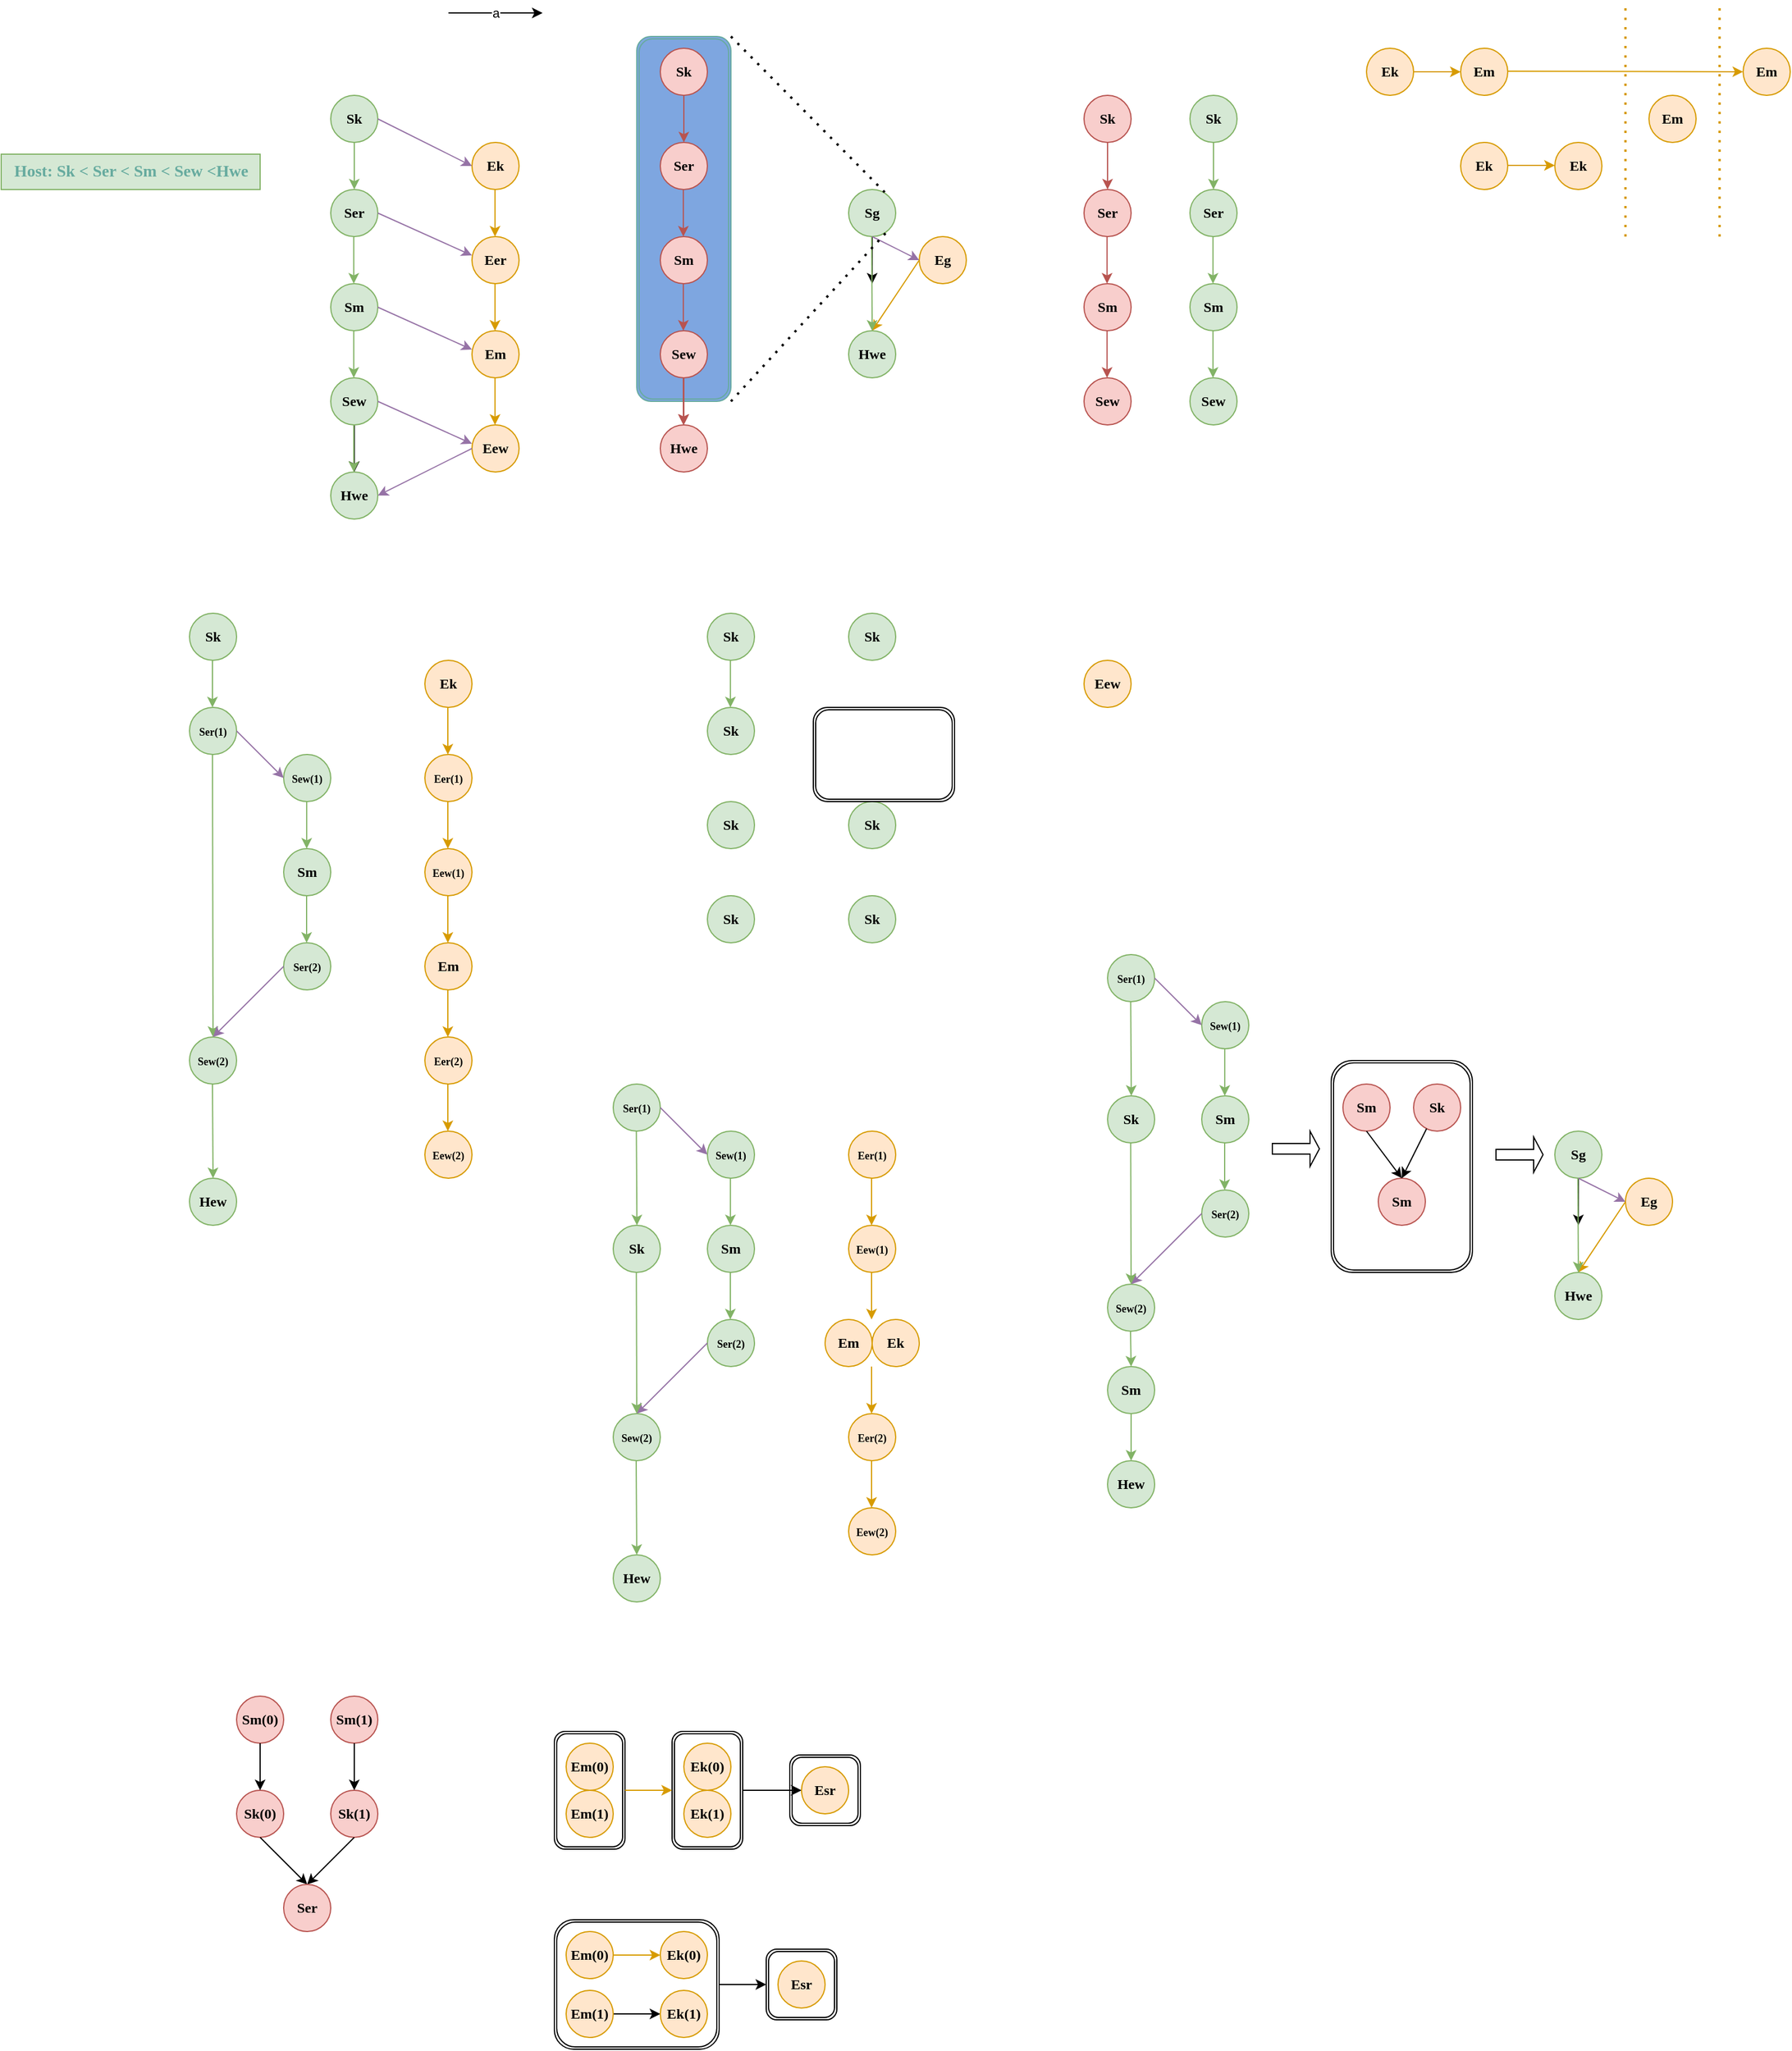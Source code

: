 <mxfile version="22.1.0" type="github">
  <diagram name="Page-1" id="NO5K5PXYTfTmIQMCAPjk">
    <mxGraphModel dx="1562" dy="862" grid="1" gridSize="10" guides="1" tooltips="1" connect="1" arrows="1" fold="1" page="1" pageScale="1" pageWidth="850" pageHeight="1100" math="0" shadow="0">
      <root>
        <mxCell id="0" />
        <mxCell id="1" parent="0" />
        <mxCell id="hV4v1gUDY6LiHY17sFv3-108" value="" style="shape=ext;double=1;rounded=1;whiteSpace=wrap;html=1;fillColor=none;container=0;" parent="1" vertex="1">
          <mxGeometry x="690" y="1895" width="60" height="60" as="geometry" />
        </mxCell>
        <mxCell id="hV4v1gUDY6LiHY17sFv3-99" value="" style="edgeStyle=orthogonalEdgeStyle;rounded=0;orthogonalLoop=1;jettySize=auto;html=1;" parent="1" source="hV4v1gUDY6LiHY17sFv3-93" target="hV4v1gUDY6LiHY17sFv3-56" edge="1">
          <mxGeometry relative="1" as="geometry" />
        </mxCell>
        <mxCell id="hV4v1gUDY6LiHY17sFv3-93" value="" style="shape=ext;double=1;rounded=1;whiteSpace=wrap;html=1;fillColor=none;container=0;" parent="1" vertex="1">
          <mxGeometry x="610" y="1710" width="60" height="100" as="geometry" />
        </mxCell>
        <mxCell id="hV4v1gUDY6LiHY17sFv3-72" value="" style="shape=ext;double=1;rounded=1;whiteSpace=wrap;html=1;fillColor=none;container=0;" parent="1" vertex="1">
          <mxGeometry x="510" y="1710" width="60" height="100" as="geometry" />
        </mxCell>
        <mxCell id="hV4v1gUDY6LiHY17sFv3-40" value="" style="shape=ext;double=1;rounded=1;whiteSpace=wrap;html=1;fillColor=none;container=0;" parent="1" vertex="1">
          <mxGeometry x="1170" y="1140" width="120" height="180" as="geometry" />
        </mxCell>
        <mxCell id="29IbvjfPDuAIs4MbvkhC-1" value="Sk" style="ellipse;whiteSpace=wrap;html=1;aspect=fixed;fillColor=#d5e8d4;strokeColor=#82b366;fontStyle=1;fontFamily=Verdana;container=0;" parent="1" vertex="1">
          <mxGeometry x="320" y="320" width="40" height="40" as="geometry" />
        </mxCell>
        <mxCell id="29IbvjfPDuAIs4MbvkhC-48" value="" style="edgeStyle=orthogonalEdgeStyle;rounded=0;orthogonalLoop=1;jettySize=auto;html=1;" parent="1" source="29IbvjfPDuAIs4MbvkhC-5" target="29IbvjfPDuAIs4MbvkhC-9" edge="1">
          <mxGeometry relative="1" as="geometry" />
        </mxCell>
        <mxCell id="29IbvjfPDuAIs4MbvkhC-5" value="Sew" style="ellipse;whiteSpace=wrap;html=1;aspect=fixed;fillColor=#d5e8d4;strokeColor=#82b366;fontStyle=1;fontFamily=Verdana;container=0;" parent="1" vertex="1">
          <mxGeometry x="320" y="560" width="40" height="40" as="geometry" />
        </mxCell>
        <mxCell id="29IbvjfPDuAIs4MbvkhC-6" value="Sm" style="ellipse;whiteSpace=wrap;html=1;aspect=fixed;fillColor=#d5e8d4;strokeColor=#82b366;fontStyle=1;fontFamily=Verdana;container=0;" parent="1" vertex="1">
          <mxGeometry x="320" y="480" width="40" height="40" as="geometry" />
        </mxCell>
        <mxCell id="29IbvjfPDuAIs4MbvkhC-7" value="Ser" style="ellipse;whiteSpace=wrap;html=1;aspect=fixed;fillColor=#d5e8d4;strokeColor=#82b366;fontStyle=1;fontFamily=Verdana;container=0;" parent="1" vertex="1">
          <mxGeometry x="320" y="400" width="40" height="40" as="geometry" />
        </mxCell>
        <mxCell id="29IbvjfPDuAIs4MbvkhC-8" value="Ek" style="ellipse;whiteSpace=wrap;html=1;aspect=fixed;fillColor=#ffe6cc;strokeColor=#d79b00;fontStyle=1;fontFamily=Verdana;container=0;" parent="1" vertex="1">
          <mxGeometry x="440" y="360" width="40" height="40" as="geometry" />
        </mxCell>
        <mxCell id="29IbvjfPDuAIs4MbvkhC-9" value="Hwe" style="ellipse;whiteSpace=wrap;html=1;aspect=fixed;fillColor=#d5e8d4;strokeColor=#82b366;fontStyle=1;fontFamily=Verdana;container=0;" parent="1" vertex="1">
          <mxGeometry x="320" y="640" width="40" height="40" as="geometry" />
        </mxCell>
        <mxCell id="29IbvjfPDuAIs4MbvkhC-10" value="Eew" style="ellipse;whiteSpace=wrap;html=1;aspect=fixed;fillColor=#ffe6cc;strokeColor=#d79b00;fontStyle=1;fontFamily=Verdana;container=0;" parent="1" vertex="1">
          <mxGeometry x="440" y="600" width="40" height="40" as="geometry" />
        </mxCell>
        <mxCell id="29IbvjfPDuAIs4MbvkhC-11" value="Em" style="ellipse;whiteSpace=wrap;html=1;aspect=fixed;fillColor=#ffe6cc;strokeColor=#d79b00;fontStyle=1;fontFamily=Verdana;container=0;" parent="1" vertex="1">
          <mxGeometry x="440" y="520" width="40" height="40" as="geometry" />
        </mxCell>
        <mxCell id="29IbvjfPDuAIs4MbvkhC-12" value="Eer" style="ellipse;whiteSpace=wrap;html=1;aspect=fixed;fillColor=#ffe6cc;strokeColor=#d79b00;fontStyle=1;fontFamily=Verdana;container=0;" parent="1" vertex="1">
          <mxGeometry x="440" y="440" width="40" height="40" as="geometry" />
        </mxCell>
        <mxCell id="29IbvjfPDuAIs4MbvkhC-17" value="" style="endArrow=classic;html=1;rounded=0;exitX=0.5;exitY=1;exitDx=0;exitDy=0;entryX=0.5;entryY=0;entryDx=0;entryDy=0;fillColor=#d5e8d4;strokeColor=#82b366;fontStyle=1;fontFamily=Verdana;fontColor=#5C61FF;" parent="1" source="29IbvjfPDuAIs4MbvkhC-1" target="29IbvjfPDuAIs4MbvkhC-7" edge="1">
          <mxGeometry width="50" height="50" relative="1" as="geometry">
            <mxPoint x="240" y="640" as="sourcePoint" />
            <mxPoint x="290" y="590" as="targetPoint" />
          </mxGeometry>
        </mxCell>
        <mxCell id="29IbvjfPDuAIs4MbvkhC-18" value="" style="endArrow=classic;html=1;rounded=0;exitX=0.5;exitY=1;exitDx=0;exitDy=0;entryX=0.5;entryY=0;entryDx=0;entryDy=0;fillColor=#d5e8d4;strokeColor=#82b366;fontStyle=1;fontFamily=Verdana;fontColor=#5C61FF;" parent="1" edge="1">
          <mxGeometry width="50" height="50" relative="1" as="geometry">
            <mxPoint x="339.58" y="440" as="sourcePoint" />
            <mxPoint x="339.58" y="480" as="targetPoint" />
          </mxGeometry>
        </mxCell>
        <mxCell id="29IbvjfPDuAIs4MbvkhC-19" value="" style="endArrow=classic;html=1;rounded=0;exitX=0.5;exitY=1;exitDx=0;exitDy=0;entryX=0.5;entryY=0;entryDx=0;entryDy=0;fillColor=#d5e8d4;strokeColor=#82b366;fontStyle=1;fontFamily=Verdana;fontColor=#5C61FF;" parent="1" edge="1">
          <mxGeometry width="50" height="50" relative="1" as="geometry">
            <mxPoint x="339.58" y="520" as="sourcePoint" />
            <mxPoint x="339.58" y="560" as="targetPoint" />
          </mxGeometry>
        </mxCell>
        <mxCell id="29IbvjfPDuAIs4MbvkhC-20" value="" style="endArrow=classic;html=1;rounded=0;exitX=0.5;exitY=1;exitDx=0;exitDy=0;entryX=0.5;entryY=0;entryDx=0;entryDy=0;fillColor=#d5e8d4;strokeColor=#82b366;fontStyle=1;fontFamily=Verdana;fontColor=#5C61FF;" parent="1" edge="1">
          <mxGeometry width="50" height="50" relative="1" as="geometry">
            <mxPoint x="339.58" y="600" as="sourcePoint" />
            <mxPoint x="339.58" y="640" as="targetPoint" />
          </mxGeometry>
        </mxCell>
        <mxCell id="29IbvjfPDuAIs4MbvkhC-21" value="" style="endArrow=classic;html=1;rounded=0;exitX=0.5;exitY=1;exitDx=0;exitDy=0;entryX=0.5;entryY=0;entryDx=0;entryDy=0;fillColor=#ffe6cc;strokeColor=#d79b00;fontStyle=1;fontFamily=Verdana;fontColor=#5C61FF;" parent="1" edge="1">
          <mxGeometry width="50" height="50" relative="1" as="geometry">
            <mxPoint x="459.58" y="400" as="sourcePoint" />
            <mxPoint x="459.58" y="440" as="targetPoint" />
          </mxGeometry>
        </mxCell>
        <mxCell id="29IbvjfPDuAIs4MbvkhC-22" value="" style="endArrow=classic;html=1;rounded=0;exitX=0.5;exitY=1;exitDx=0;exitDy=0;entryX=0.5;entryY=0;entryDx=0;entryDy=0;fillColor=#ffe6cc;strokeColor=#d79b00;fontStyle=1;fontFamily=Verdana;fontColor=#5C61FF;" parent="1" edge="1">
          <mxGeometry width="50" height="50" relative="1" as="geometry">
            <mxPoint x="459.58" y="480" as="sourcePoint" />
            <mxPoint x="459.58" y="520" as="targetPoint" />
          </mxGeometry>
        </mxCell>
        <mxCell id="29IbvjfPDuAIs4MbvkhC-23" value="" style="endArrow=classic;html=1;rounded=0;exitX=0.5;exitY=1;exitDx=0;exitDy=0;entryX=0.5;entryY=0;entryDx=0;entryDy=0;fillColor=#ffe6cc;strokeColor=#d79b00;fontStyle=1;fontFamily=Verdana;fontColor=#5C61FF;" parent="1" edge="1">
          <mxGeometry width="50" height="50" relative="1" as="geometry">
            <mxPoint x="459.58" y="560" as="sourcePoint" />
            <mxPoint x="459.58" y="600" as="targetPoint" />
          </mxGeometry>
        </mxCell>
        <mxCell id="29IbvjfPDuAIs4MbvkhC-27" value="" style="endArrow=classic;html=1;rounded=0;exitX=1;exitY=0.5;exitDx=0;exitDy=0;entryX=0;entryY=0.5;entryDx=0;entryDy=0;fillColor=#e1d5e7;strokeColor=#9673A6;" parent="1" source="29IbvjfPDuAIs4MbvkhC-1" target="29IbvjfPDuAIs4MbvkhC-8" edge="1">
          <mxGeometry width="50" height="50" relative="1" as="geometry">
            <mxPoint x="240" y="640" as="sourcePoint" />
            <mxPoint x="290" y="590" as="targetPoint" />
          </mxGeometry>
        </mxCell>
        <mxCell id="29IbvjfPDuAIs4MbvkhC-28" value="" style="endArrow=classic;html=1;rounded=0;exitX=1;exitY=0.5;exitDx=0;exitDy=0;entryX=0;entryY=0.5;entryDx=0;entryDy=0;fillColor=#e1d5e7;strokeColor=#9673A6;" parent="1" source="29IbvjfPDuAIs4MbvkhC-7" edge="1">
          <mxGeometry width="50" height="50" relative="1" as="geometry">
            <mxPoint x="354" y="430" as="sourcePoint" />
            <mxPoint x="440" y="456" as="targetPoint" />
          </mxGeometry>
        </mxCell>
        <mxCell id="29IbvjfPDuAIs4MbvkhC-29" value="" style="endArrow=classic;html=1;rounded=0;exitX=1;exitY=0.5;exitDx=0;exitDy=0;entryX=0;entryY=0.5;entryDx=0;entryDy=0;fillColor=#e1d5e7;strokeColor=#9673A6;" parent="1" edge="1">
          <mxGeometry width="50" height="50" relative="1" as="geometry">
            <mxPoint x="360" y="500" as="sourcePoint" />
            <mxPoint x="440" y="536" as="targetPoint" />
          </mxGeometry>
        </mxCell>
        <mxCell id="29IbvjfPDuAIs4MbvkhC-30" value="" style="endArrow=classic;html=1;rounded=0;exitX=1;exitY=0.5;exitDx=0;exitDy=0;entryX=0;entryY=0.5;entryDx=0;entryDy=0;fillColor=#e1d5e7;strokeColor=#9673A6;" parent="1" edge="1">
          <mxGeometry width="50" height="50" relative="1" as="geometry">
            <mxPoint x="360" y="580" as="sourcePoint" />
            <mxPoint x="440" y="616" as="targetPoint" />
          </mxGeometry>
        </mxCell>
        <mxCell id="29IbvjfPDuAIs4MbvkhC-32" value="" style="endArrow=classic;html=1;rounded=0;exitX=0;exitY=0.5;exitDx=0;exitDy=0;entryX=1;entryY=0.5;entryDx=0;entryDy=0;fillColor=#e1d5e7;strokeColor=#9673A6;" parent="1" source="29IbvjfPDuAIs4MbvkhC-10" target="29IbvjfPDuAIs4MbvkhC-9" edge="1">
          <mxGeometry width="50" height="50" relative="1" as="geometry">
            <mxPoint x="370" y="590" as="sourcePoint" />
            <mxPoint x="450" y="626" as="targetPoint" />
          </mxGeometry>
        </mxCell>
        <mxCell id="29IbvjfPDuAIs4MbvkhC-33" value="&lt;b&gt;&lt;font face=&quot;Verdana&quot;&gt;&lt;font color=&quot;#67ab9f&quot; style=&quot;font-size: 14px;&quot;&gt;Host: Sk &amp;lt; Ser &amp;lt; Sm &amp;lt; Sew &amp;lt;Hwe&lt;/font&gt;&lt;br&gt;&lt;/font&gt;&lt;/b&gt;" style="text;html=1;align=center;verticalAlign=middle;resizable=0;points=[];autosize=1;strokeColor=#82b366;fillColor=#d5e8d4;container=0;" parent="1" vertex="1">
          <mxGeometry x="40" y="370" width="220" height="30" as="geometry" />
        </mxCell>
        <mxCell id="29IbvjfPDuAIs4MbvkhC-41" value="Sm" style="ellipse;whiteSpace=wrap;html=1;aspect=fixed;fillColor=#d5e8d4;strokeColor=#82b366;fontStyle=1;fontFamily=Verdana;container=0;" parent="1" vertex="1">
          <mxGeometry x="280" y="960" width="40" height="40" as="geometry" />
        </mxCell>
        <mxCell id="29IbvjfPDuAIs4MbvkhC-42" value="Sk" style="ellipse;whiteSpace=wrap;html=1;aspect=fixed;fillColor=#d5e8d4;strokeColor=#82b366;fontStyle=1;fontFamily=Verdana;container=0;" parent="1" vertex="1">
          <mxGeometry x="200" y="760" width="40" height="40" as="geometry" />
        </mxCell>
        <mxCell id="29IbvjfPDuAIs4MbvkhC-45" value="&lt;font style=&quot;font-size: 9px;&quot;&gt;Sew(1)&lt;/font&gt;" style="ellipse;whiteSpace=wrap;html=1;aspect=fixed;fillColor=#d5e8d4;strokeColor=#82b366;fontStyle=1;fontFamily=Verdana;container=0;" parent="1" vertex="1">
          <mxGeometry x="280" y="880" width="40" height="40" as="geometry" />
        </mxCell>
        <mxCell id="29IbvjfPDuAIs4MbvkhC-46" value="&lt;font style=&quot;font-size: 9px;&quot;&gt;Sew(2)&lt;/font&gt;" style="ellipse;whiteSpace=wrap;html=1;aspect=fixed;fillColor=#d5e8d4;strokeColor=#82b366;fontStyle=1;fontFamily=Verdana;container=0;" parent="1" vertex="1">
          <mxGeometry x="200" y="1120" width="40" height="40" as="geometry" />
        </mxCell>
        <mxCell id="29IbvjfPDuAIs4MbvkhC-47" value="Hew" style="ellipse;whiteSpace=wrap;html=1;aspect=fixed;fillColor=#d5e8d4;strokeColor=#82b366;fontStyle=1;fontFamily=Verdana;container=0;" parent="1" vertex="1">
          <mxGeometry x="200" y="1240" width="40" height="40" as="geometry" />
        </mxCell>
        <mxCell id="29IbvjfPDuAIs4MbvkhC-50" value="" style="endArrow=classic;html=1;rounded=0;exitX=0.5;exitY=1;exitDx=0;exitDy=0;entryX=0.5;entryY=0;entryDx=0;entryDy=0;fillColor=#d5e8d4;strokeColor=#82b366;fontStyle=1;fontFamily=Verdana;fontColor=#5C61FF;" parent="1" target="29IbvjfPDuAIs4MbvkhC-46" edge="1">
          <mxGeometry width="50" height="50" relative="1" as="geometry">
            <mxPoint x="219.5" y="870" as="sourcePoint" />
            <mxPoint x="219.5" y="910" as="targetPoint" />
          </mxGeometry>
        </mxCell>
        <mxCell id="29IbvjfPDuAIs4MbvkhC-51" value="" style="endArrow=classic;html=1;rounded=0;exitX=0.5;exitY=1;exitDx=0;exitDy=0;entryX=0.5;entryY=0;entryDx=0;entryDy=0;fillColor=#d5e8d4;strokeColor=#82b366;fontStyle=1;fontFamily=Verdana;fontColor=#5C61FF;" parent="1" edge="1">
          <mxGeometry width="50" height="50" relative="1" as="geometry">
            <mxPoint x="299.58" y="920" as="sourcePoint" />
            <mxPoint x="299.58" y="960" as="targetPoint" />
          </mxGeometry>
        </mxCell>
        <mxCell id="29IbvjfPDuAIs4MbvkhC-57" value="&lt;font style=&quot;font-size: 9px;&quot;&gt;Eew(2)&lt;/font&gt;" style="ellipse;whiteSpace=wrap;html=1;aspect=fixed;fillColor=#ffe6cc;strokeColor=#d79b00;fontStyle=1;fontFamily=Verdana;container=0;" parent="1" vertex="1">
          <mxGeometry x="400" y="1200" width="40" height="40" as="geometry" />
        </mxCell>
        <mxCell id="29IbvjfPDuAIs4MbvkhC-58" value="&lt;font style=&quot;font-size: 9px;&quot;&gt;Eer(2)&lt;/font&gt;" style="ellipse;whiteSpace=wrap;html=1;aspect=fixed;fillColor=#ffe6cc;strokeColor=#d79b00;fontStyle=1;fontFamily=Verdana;container=0;" parent="1" vertex="1">
          <mxGeometry x="400" y="1120" width="40" height="40" as="geometry" />
        </mxCell>
        <mxCell id="29IbvjfPDuAIs4MbvkhC-59" value="Em" style="ellipse;whiteSpace=wrap;html=1;aspect=fixed;fillColor=#ffe6cc;strokeColor=#d79b00;fontStyle=1;fontFamily=Verdana;container=0;" parent="1" vertex="1">
          <mxGeometry x="400" y="1040" width="40" height="40" as="geometry" />
        </mxCell>
        <mxCell id="29IbvjfPDuAIs4MbvkhC-60" value="&lt;font style=&quot;font-size: 9px;&quot;&gt;Eew(1)&lt;/font&gt;" style="ellipse;whiteSpace=wrap;html=1;aspect=fixed;fillColor=#ffe6cc;strokeColor=#d79b00;fontStyle=1;fontFamily=Verdana;container=0;" parent="1" vertex="1">
          <mxGeometry x="400" y="960" width="40" height="40" as="geometry" />
        </mxCell>
        <mxCell id="29IbvjfPDuAIs4MbvkhC-74" value="Sk" style="ellipse;whiteSpace=wrap;html=1;aspect=fixed;fillColor=#d5e8d4;strokeColor=#82b366;fontStyle=1;fontFamily=Verdana;container=0;" parent="1" vertex="1">
          <mxGeometry x="640" y="760" width="40" height="40" as="geometry" />
        </mxCell>
        <mxCell id="29IbvjfPDuAIs4MbvkhC-75" value="Sk" style="ellipse;whiteSpace=wrap;html=1;aspect=fixed;fillColor=#d5e8d4;strokeColor=#82b366;fontStyle=1;fontFamily=Verdana;container=0;" parent="1" vertex="1">
          <mxGeometry x="640" y="840" width="40" height="40" as="geometry" />
        </mxCell>
        <mxCell id="29IbvjfPDuAIs4MbvkhC-76" value="" style="endArrow=classic;html=1;rounded=0;exitX=0.5;exitY=1;exitDx=0;exitDy=0;entryX=0.5;entryY=0;entryDx=0;entryDy=0;fillColor=#d5e8d4;strokeColor=#82b366;fontStyle=1;fontFamily=Verdana;fontColor=#5C61FF;" parent="1" edge="1">
          <mxGeometry width="50" height="50" relative="1" as="geometry">
            <mxPoint x="659.58" y="800" as="sourcePoint" />
            <mxPoint x="659.58" y="840" as="targetPoint" />
          </mxGeometry>
        </mxCell>
        <mxCell id="29IbvjfPDuAIs4MbvkhC-77" value="Sk" style="ellipse;whiteSpace=wrap;html=1;aspect=fixed;fillColor=#d5e8d4;strokeColor=#82b366;fontStyle=1;fontFamily=Verdana;container=0;" parent="1" vertex="1">
          <mxGeometry x="760" y="840" width="40" height="40" as="geometry" />
        </mxCell>
        <mxCell id="29IbvjfPDuAIs4MbvkhC-78" value="Sk" style="ellipse;whiteSpace=wrap;html=1;aspect=fixed;fillColor=#d5e8d4;strokeColor=#82b366;fontStyle=1;fontFamily=Verdana;container=0;" parent="1" vertex="1">
          <mxGeometry x="760" y="760" width="40" height="40" as="geometry" />
        </mxCell>
        <mxCell id="29IbvjfPDuAIs4MbvkhC-79" value="Sk" style="ellipse;whiteSpace=wrap;html=1;aspect=fixed;fillColor=#d5e8d4;strokeColor=#82b366;fontStyle=1;fontFamily=Verdana;container=0;" parent="1" vertex="1">
          <mxGeometry x="640" y="1000" width="40" height="40" as="geometry" />
        </mxCell>
        <mxCell id="29IbvjfPDuAIs4MbvkhC-80" value="Sk" style="ellipse;whiteSpace=wrap;html=1;aspect=fixed;fillColor=#d5e8d4;strokeColor=#82b366;fontStyle=1;fontFamily=Verdana;container=0;" parent="1" vertex="1">
          <mxGeometry x="640" y="920" width="40" height="40" as="geometry" />
        </mxCell>
        <mxCell id="29IbvjfPDuAIs4MbvkhC-81" value="Sk" style="ellipse;whiteSpace=wrap;html=1;aspect=fixed;fillColor=#d5e8d4;strokeColor=#82b366;fontStyle=1;fontFamily=Verdana;container=0;" parent="1" vertex="1">
          <mxGeometry x="760" y="1000" width="40" height="40" as="geometry" />
        </mxCell>
        <mxCell id="29IbvjfPDuAIs4MbvkhC-82" value="Sk" style="ellipse;whiteSpace=wrap;html=1;aspect=fixed;fillColor=#d5e8d4;strokeColor=#82b366;fontStyle=1;fontFamily=Verdana;container=0;" parent="1" vertex="1">
          <mxGeometry x="760" y="920" width="40" height="40" as="geometry" />
        </mxCell>
        <mxCell id="29IbvjfPDuAIs4MbvkhC-83" value="Eew" style="ellipse;whiteSpace=wrap;html=1;aspect=fixed;fillColor=#ffe6cc;strokeColor=#d79b00;fontStyle=1;fontFamily=Verdana;container=0;" parent="1" vertex="1">
          <mxGeometry x="960" y="800" width="40" height="40" as="geometry" />
        </mxCell>
        <mxCell id="ITOHbEJTV2kGXcFrUKWD-1" value="a" style="edgeStyle=none;orthogonalLoop=1;jettySize=auto;html=1;rounded=0;" parent="1" edge="1">
          <mxGeometry width="80" relative="1" as="geometry">
            <mxPoint x="420" y="250" as="sourcePoint" />
            <mxPoint x="500" y="250" as="targetPoint" />
            <Array as="points" />
          </mxGeometry>
        </mxCell>
        <mxCell id="ITOHbEJTV2kGXcFrUKWD-2" value="&lt;font style=&quot;font-size: 9px;&quot;&gt;Ser(1)&lt;/font&gt;" style="ellipse;whiteSpace=wrap;html=1;aspect=fixed;fillColor=#d5e8d4;strokeColor=#82b366;fontStyle=1;fontFamily=Verdana;container=0;" parent="1" vertex="1">
          <mxGeometry x="200" y="840" width="40" height="40" as="geometry" />
        </mxCell>
        <mxCell id="ITOHbEJTV2kGXcFrUKWD-3" value="&lt;font style=&quot;font-size: 9px;&quot;&gt;Ser(2)&lt;/font&gt;" style="ellipse;whiteSpace=wrap;html=1;aspect=fixed;fillColor=#d5e8d4;strokeColor=#82b366;fontStyle=1;fontFamily=Verdana;container=0;" parent="1" vertex="1">
          <mxGeometry x="280" y="1040" width="40" height="40" as="geometry" />
        </mxCell>
        <mxCell id="ITOHbEJTV2kGXcFrUKWD-4" value="" style="endArrow=classic;html=1;rounded=0;exitX=0.5;exitY=1;exitDx=0;exitDy=0;entryX=0.5;entryY=0;entryDx=0;entryDy=0;fillColor=#d5e8d4;strokeColor=#82b366;fontStyle=1;fontFamily=Verdana;fontColor=#5C61FF;" parent="1" edge="1">
          <mxGeometry width="50" height="50" relative="1" as="geometry">
            <mxPoint x="219.5" y="800" as="sourcePoint" />
            <mxPoint x="219.5" y="840" as="targetPoint" />
          </mxGeometry>
        </mxCell>
        <mxCell id="ITOHbEJTV2kGXcFrUKWD-7" value="" style="endArrow=classic;html=1;rounded=0;exitX=0.5;exitY=1;exitDx=0;exitDy=0;entryX=0.5;entryY=0;entryDx=0;entryDy=0;fillColor=#d5e8d4;strokeColor=#82b366;fontStyle=1;fontFamily=Verdana;fontColor=#5C61FF;" parent="1" target="29IbvjfPDuAIs4MbvkhC-47" edge="1">
          <mxGeometry width="50" height="50" relative="1" as="geometry">
            <mxPoint x="219.5" y="1160" as="sourcePoint" />
            <mxPoint x="219.5" y="1200" as="targetPoint" />
          </mxGeometry>
        </mxCell>
        <mxCell id="ITOHbEJTV2kGXcFrUKWD-8" value="" style="endArrow=classic;html=1;rounded=0;exitX=0.5;exitY=1;exitDx=0;exitDy=0;entryX=0.5;entryY=0;entryDx=0;entryDy=0;fillColor=#d5e8d4;strokeColor=#82b366;fontStyle=1;fontFamily=Verdana;fontColor=#5C61FF;" parent="1" edge="1">
          <mxGeometry width="50" height="50" relative="1" as="geometry">
            <mxPoint x="299.5" y="1000" as="sourcePoint" />
            <mxPoint x="299.5" y="1040" as="targetPoint" />
          </mxGeometry>
        </mxCell>
        <mxCell id="ITOHbEJTV2kGXcFrUKWD-9" value="&lt;font style=&quot;font-size: 9px;&quot;&gt;Eer(1)&lt;/font&gt;" style="ellipse;whiteSpace=wrap;html=1;aspect=fixed;fillColor=#ffe6cc;strokeColor=#d79b00;fontStyle=1;fontFamily=Verdana;container=0;" parent="1" vertex="1">
          <mxGeometry x="400" y="880" width="40" height="40" as="geometry" />
        </mxCell>
        <mxCell id="ITOHbEJTV2kGXcFrUKWD-10" value="Ek" style="ellipse;whiteSpace=wrap;html=1;aspect=fixed;fillColor=#ffe6cc;strokeColor=#d79b00;fontStyle=1;fontFamily=Verdana;container=0;" parent="1" vertex="1">
          <mxGeometry x="400" y="800" width="40" height="40" as="geometry" />
        </mxCell>
        <mxCell id="ITOHbEJTV2kGXcFrUKWD-11" value="" style="endArrow=classic;html=1;rounded=0;exitX=1;exitY=0.5;exitDx=0;exitDy=0;entryX=0;entryY=0.5;entryDx=0;entryDy=0;fillColor=#e1d5e7;strokeColor=#9673A6;" parent="1" target="29IbvjfPDuAIs4MbvkhC-45" edge="1">
          <mxGeometry width="50" height="50" relative="1" as="geometry">
            <mxPoint x="240" y="860" as="sourcePoint" />
            <mxPoint x="320" y="896" as="targetPoint" />
          </mxGeometry>
        </mxCell>
        <mxCell id="ITOHbEJTV2kGXcFrUKWD-13" value="" style="endArrow=classic;html=1;rounded=0;exitX=0;exitY=0.5;exitDx=0;exitDy=0;entryX=0.5;entryY=0;entryDx=0;entryDy=0;fillColor=#e1d5e7;strokeColor=#9673A6;" parent="1" source="ITOHbEJTV2kGXcFrUKWD-3" target="29IbvjfPDuAIs4MbvkhC-46" edge="1">
          <mxGeometry width="50" height="50" relative="1" as="geometry">
            <mxPoint x="280" y="1080" as="sourcePoint" />
            <mxPoint x="320" y="1120" as="targetPoint" />
          </mxGeometry>
        </mxCell>
        <mxCell id="ITOHbEJTV2kGXcFrUKWD-14" value="" style="endArrow=classic;html=1;rounded=0;exitX=0.5;exitY=1;exitDx=0;exitDy=0;entryX=0.5;entryY=0;entryDx=0;entryDy=0;fillColor=#ffe6cc;strokeColor=#d79b00;fontStyle=1;fontFamily=Verdana;fontColor=#5C61FF;" parent="1" edge="1">
          <mxGeometry width="50" height="50" relative="1" as="geometry">
            <mxPoint x="419.5" y="840" as="sourcePoint" />
            <mxPoint x="419.5" y="880" as="targetPoint" />
          </mxGeometry>
        </mxCell>
        <mxCell id="ITOHbEJTV2kGXcFrUKWD-15" value="" style="endArrow=classic;html=1;rounded=0;exitX=0.5;exitY=1;exitDx=0;exitDy=0;entryX=0.5;entryY=0;entryDx=0;entryDy=0;fillColor=#ffe6cc;strokeColor=#d79b00;fontStyle=1;fontFamily=Verdana;fontColor=#5C61FF;" parent="1" edge="1">
          <mxGeometry width="50" height="50" relative="1" as="geometry">
            <mxPoint x="419.5" y="920" as="sourcePoint" />
            <mxPoint x="419.5" y="960" as="targetPoint" />
          </mxGeometry>
        </mxCell>
        <mxCell id="ITOHbEJTV2kGXcFrUKWD-16" value="" style="endArrow=classic;html=1;rounded=0;exitX=0.5;exitY=1;exitDx=0;exitDy=0;entryX=0.5;entryY=0;entryDx=0;entryDy=0;fillColor=#ffe6cc;strokeColor=#d79b00;fontStyle=1;fontFamily=Verdana;fontColor=#5C61FF;" parent="1" edge="1">
          <mxGeometry width="50" height="50" relative="1" as="geometry">
            <mxPoint x="419.5" y="1000" as="sourcePoint" />
            <mxPoint x="419.5" y="1040" as="targetPoint" />
          </mxGeometry>
        </mxCell>
        <mxCell id="ITOHbEJTV2kGXcFrUKWD-17" value="" style="endArrow=classic;html=1;rounded=0;exitX=0.5;exitY=1;exitDx=0;exitDy=0;entryX=0.5;entryY=0;entryDx=0;entryDy=0;fillColor=#ffe6cc;strokeColor=#d79b00;fontStyle=1;fontFamily=Verdana;fontColor=#5C61FF;" parent="1" edge="1">
          <mxGeometry width="50" height="50" relative="1" as="geometry">
            <mxPoint x="419.5" y="1080" as="sourcePoint" />
            <mxPoint x="419.5" y="1120" as="targetPoint" />
          </mxGeometry>
        </mxCell>
        <mxCell id="ITOHbEJTV2kGXcFrUKWD-18" value="" style="endArrow=classic;html=1;rounded=0;exitX=0.5;exitY=1;exitDx=0;exitDy=0;entryX=0.5;entryY=0;entryDx=0;entryDy=0;fillColor=#ffe6cc;strokeColor=#d79b00;fontStyle=1;fontFamily=Verdana;fontColor=#5C61FF;" parent="1" edge="1">
          <mxGeometry width="50" height="50" relative="1" as="geometry">
            <mxPoint x="419.5" y="1160" as="sourcePoint" />
            <mxPoint x="419.5" y="1200" as="targetPoint" />
          </mxGeometry>
        </mxCell>
        <mxCell id="ITOHbEJTV2kGXcFrUKWD-19" value="Sm" style="ellipse;whiteSpace=wrap;html=1;aspect=fixed;fillColor=#d5e8d4;strokeColor=#82b366;fontStyle=1;fontFamily=Verdana;container=0;" parent="1" vertex="1">
          <mxGeometry x="640" y="1280" width="40" height="40" as="geometry" />
        </mxCell>
        <mxCell id="ITOHbEJTV2kGXcFrUKWD-21" value="&lt;font style=&quot;font-size: 9px;&quot;&gt;Sew(1)&lt;/font&gt;" style="ellipse;whiteSpace=wrap;html=1;aspect=fixed;fillColor=#d5e8d4;strokeColor=#82b366;fontStyle=1;fontFamily=Verdana;container=0;" parent="1" vertex="1">
          <mxGeometry x="640" y="1200" width="40" height="40" as="geometry" />
        </mxCell>
        <mxCell id="ITOHbEJTV2kGXcFrUKWD-22" value="&lt;font style=&quot;font-size: 9px;&quot;&gt;Sew(2)&lt;/font&gt;" style="ellipse;whiteSpace=wrap;html=1;aspect=fixed;fillColor=#d5e8d4;strokeColor=#82b366;fontStyle=1;fontFamily=Verdana;container=0;" parent="1" vertex="1">
          <mxGeometry x="560" y="1440" width="40" height="40" as="geometry" />
        </mxCell>
        <mxCell id="ITOHbEJTV2kGXcFrUKWD-24" value="" style="endArrow=classic;html=1;rounded=0;exitX=0.5;exitY=1;exitDx=0;exitDy=0;entryX=0.5;entryY=0;entryDx=0;entryDy=0;fillColor=#d5e8d4;strokeColor=#82b366;fontStyle=1;fontFamily=Verdana;fontColor=#5C61FF;" parent="1" edge="1">
          <mxGeometry width="50" height="50" relative="1" as="geometry">
            <mxPoint x="659.58" y="1240" as="sourcePoint" />
            <mxPoint x="659.58" y="1280" as="targetPoint" />
          </mxGeometry>
        </mxCell>
        <mxCell id="ITOHbEJTV2kGXcFrUKWD-25" value="&lt;font style=&quot;font-size: 9px;&quot;&gt;Eew(2)&lt;/font&gt;" style="ellipse;whiteSpace=wrap;html=1;aspect=fixed;fillColor=#ffe6cc;strokeColor=#d79b00;fontStyle=1;fontFamily=Verdana;container=0;" parent="1" vertex="1">
          <mxGeometry x="760" y="1520" width="40" height="40" as="geometry" />
        </mxCell>
        <mxCell id="ITOHbEJTV2kGXcFrUKWD-26" value="&lt;font style=&quot;font-size: 9px;&quot;&gt;Eer(2)&lt;/font&gt;" style="ellipse;whiteSpace=wrap;html=1;aspect=fixed;fillColor=#ffe6cc;strokeColor=#d79b00;fontStyle=1;fontFamily=Verdana;container=0;" parent="1" vertex="1">
          <mxGeometry x="760" y="1440" width="40" height="40" as="geometry" />
        </mxCell>
        <mxCell id="ITOHbEJTV2kGXcFrUKWD-27" value="Em" style="ellipse;whiteSpace=wrap;html=1;aspect=fixed;fillColor=#ffe6cc;strokeColor=#d79b00;fontStyle=1;fontFamily=Verdana;container=0;" parent="1" vertex="1">
          <mxGeometry x="740" y="1360" width="40" height="40" as="geometry" />
        </mxCell>
        <mxCell id="ITOHbEJTV2kGXcFrUKWD-28" value="&lt;font style=&quot;font-size: 9px;&quot;&gt;Eew(1)&lt;/font&gt;" style="ellipse;whiteSpace=wrap;html=1;aspect=fixed;fillColor=#ffe6cc;strokeColor=#d79b00;fontStyle=1;fontFamily=Verdana;container=0;" parent="1" vertex="1">
          <mxGeometry x="760" y="1280" width="40" height="40" as="geometry" />
        </mxCell>
        <mxCell id="ITOHbEJTV2kGXcFrUKWD-29" value="&lt;font style=&quot;font-size: 9px;&quot;&gt;Ser(1)&lt;/font&gt;" style="ellipse;whiteSpace=wrap;html=1;aspect=fixed;fillColor=#d5e8d4;strokeColor=#82b366;fontStyle=1;fontFamily=Verdana;container=0;" parent="1" vertex="1">
          <mxGeometry x="560" y="1160" width="40" height="40" as="geometry" />
        </mxCell>
        <mxCell id="ITOHbEJTV2kGXcFrUKWD-30" value="&lt;font style=&quot;font-size: 9px;&quot;&gt;Ser(2)&lt;/font&gt;" style="ellipse;whiteSpace=wrap;html=1;aspect=fixed;fillColor=#d5e8d4;strokeColor=#82b366;fontStyle=1;fontFamily=Verdana;container=0;" parent="1" vertex="1">
          <mxGeometry x="640" y="1360" width="40" height="40" as="geometry" />
        </mxCell>
        <mxCell id="ITOHbEJTV2kGXcFrUKWD-32" value="" style="endArrow=classic;html=1;rounded=0;exitX=0.5;exitY=1;exitDx=0;exitDy=0;entryX=0.5;entryY=0;entryDx=0;entryDy=0;fillColor=#d5e8d4;strokeColor=#82b366;fontStyle=1;fontFamily=Verdana;fontColor=#5C61FF;" parent="1" edge="1">
          <mxGeometry width="50" height="50" relative="1" as="geometry">
            <mxPoint x="579.5" y="1480" as="sourcePoint" />
            <mxPoint x="580" y="1560" as="targetPoint" />
          </mxGeometry>
        </mxCell>
        <mxCell id="ITOHbEJTV2kGXcFrUKWD-33" value="" style="endArrow=classic;html=1;rounded=0;exitX=0.5;exitY=1;exitDx=0;exitDy=0;entryX=0.5;entryY=0;entryDx=0;entryDy=0;fillColor=#d5e8d4;strokeColor=#82b366;fontStyle=1;fontFamily=Verdana;fontColor=#5C61FF;" parent="1" edge="1">
          <mxGeometry width="50" height="50" relative="1" as="geometry">
            <mxPoint x="659.5" y="1320" as="sourcePoint" />
            <mxPoint x="659.5" y="1360" as="targetPoint" />
          </mxGeometry>
        </mxCell>
        <mxCell id="ITOHbEJTV2kGXcFrUKWD-34" value="&lt;font style=&quot;font-size: 9px;&quot;&gt;Eer(1)&lt;/font&gt;" style="ellipse;whiteSpace=wrap;html=1;aspect=fixed;fillColor=#ffe6cc;strokeColor=#d79b00;fontStyle=1;fontFamily=Verdana;container=0;" parent="1" vertex="1">
          <mxGeometry x="760" y="1200" width="40" height="40" as="geometry" />
        </mxCell>
        <mxCell id="ITOHbEJTV2kGXcFrUKWD-36" value="" style="endArrow=classic;html=1;rounded=0;exitX=1;exitY=0.5;exitDx=0;exitDy=0;entryX=0;entryY=0.5;entryDx=0;entryDy=0;fillColor=#e1d5e7;strokeColor=#9673A6;" parent="1" target="ITOHbEJTV2kGXcFrUKWD-21" edge="1">
          <mxGeometry width="50" height="50" relative="1" as="geometry">
            <mxPoint x="600" y="1180" as="sourcePoint" />
            <mxPoint x="680" y="1216" as="targetPoint" />
          </mxGeometry>
        </mxCell>
        <mxCell id="ITOHbEJTV2kGXcFrUKWD-37" value="" style="endArrow=classic;html=1;rounded=0;exitX=0;exitY=0.5;exitDx=0;exitDy=0;entryX=0.5;entryY=0;entryDx=0;entryDy=0;fillColor=#e1d5e7;strokeColor=#9673A6;" parent="1" source="ITOHbEJTV2kGXcFrUKWD-30" target="ITOHbEJTV2kGXcFrUKWD-22" edge="1">
          <mxGeometry width="50" height="50" relative="1" as="geometry">
            <mxPoint x="640" y="1400" as="sourcePoint" />
            <mxPoint x="680" y="1440" as="targetPoint" />
          </mxGeometry>
        </mxCell>
        <mxCell id="ITOHbEJTV2kGXcFrUKWD-39" value="" style="endArrow=classic;html=1;rounded=0;exitX=0.5;exitY=1;exitDx=0;exitDy=0;entryX=0.5;entryY=0;entryDx=0;entryDy=0;fillColor=#ffe6cc;strokeColor=#d79b00;fontStyle=1;fontFamily=Verdana;fontColor=#5C61FF;" parent="1" edge="1">
          <mxGeometry width="50" height="50" relative="1" as="geometry">
            <mxPoint x="779.5" y="1240" as="sourcePoint" />
            <mxPoint x="779.5" y="1280" as="targetPoint" />
          </mxGeometry>
        </mxCell>
        <mxCell id="ITOHbEJTV2kGXcFrUKWD-40" value="" style="endArrow=classic;html=1;rounded=0;exitX=0.5;exitY=1;exitDx=0;exitDy=0;entryX=0.5;entryY=0;entryDx=0;entryDy=0;fillColor=#ffe6cc;strokeColor=#d79b00;fontStyle=1;fontFamily=Verdana;fontColor=#5C61FF;" parent="1" edge="1">
          <mxGeometry width="50" height="50" relative="1" as="geometry">
            <mxPoint x="779.5" y="1320" as="sourcePoint" />
            <mxPoint x="779.5" y="1360" as="targetPoint" />
          </mxGeometry>
        </mxCell>
        <mxCell id="ITOHbEJTV2kGXcFrUKWD-41" value="" style="endArrow=classic;html=1;rounded=0;exitX=0.5;exitY=1;exitDx=0;exitDy=0;entryX=0.5;entryY=0;entryDx=0;entryDy=0;fillColor=#ffe6cc;strokeColor=#d79b00;fontStyle=1;fontFamily=Verdana;fontColor=#5C61FF;" parent="1" edge="1">
          <mxGeometry width="50" height="50" relative="1" as="geometry">
            <mxPoint x="779.5" y="1400" as="sourcePoint" />
            <mxPoint x="779.5" y="1440" as="targetPoint" />
          </mxGeometry>
        </mxCell>
        <mxCell id="ITOHbEJTV2kGXcFrUKWD-42" value="" style="endArrow=classic;html=1;rounded=0;exitX=0.5;exitY=1;exitDx=0;exitDy=0;entryX=0.5;entryY=0;entryDx=0;entryDy=0;fillColor=#ffe6cc;strokeColor=#d79b00;fontStyle=1;fontFamily=Verdana;fontColor=#5C61FF;" parent="1" edge="1">
          <mxGeometry width="50" height="50" relative="1" as="geometry">
            <mxPoint x="779.5" y="1480" as="sourcePoint" />
            <mxPoint x="779.5" y="1520" as="targetPoint" />
          </mxGeometry>
        </mxCell>
        <mxCell id="ITOHbEJTV2kGXcFrUKWD-43" value="Sk" style="ellipse;whiteSpace=wrap;html=1;aspect=fixed;fillColor=#d5e8d4;strokeColor=#82b366;fontStyle=1;fontFamily=Verdana;container=0;" parent="1" vertex="1">
          <mxGeometry x="560" y="1280" width="40" height="40" as="geometry" />
        </mxCell>
        <mxCell id="ITOHbEJTV2kGXcFrUKWD-44" value="" style="endArrow=classic;html=1;rounded=0;exitX=0.5;exitY=1;exitDx=0;exitDy=0;entryX=0.5;entryY=0;entryDx=0;entryDy=0;fillColor=#d5e8d4;strokeColor=#82b366;fontStyle=1;fontFamily=Verdana;fontColor=#5C61FF;" parent="1" edge="1">
          <mxGeometry width="50" height="50" relative="1" as="geometry">
            <mxPoint x="579.66" y="1200" as="sourcePoint" />
            <mxPoint x="580.16" y="1280" as="targetPoint" />
          </mxGeometry>
        </mxCell>
        <mxCell id="ITOHbEJTV2kGXcFrUKWD-45" value="" style="endArrow=classic;html=1;rounded=0;exitX=0.5;exitY=1;exitDx=0;exitDy=0;fillColor=#d5e8d4;strokeColor=#82b366;fontStyle=1;fontFamily=Verdana;fontColor=#5C61FF;" parent="1" target="ITOHbEJTV2kGXcFrUKWD-22" edge="1">
          <mxGeometry width="50" height="50" relative="1" as="geometry">
            <mxPoint x="579.66" y="1320" as="sourcePoint" />
            <mxPoint x="580.16" y="1400" as="targetPoint" />
          </mxGeometry>
        </mxCell>
        <mxCell id="ITOHbEJTV2kGXcFrUKWD-46" value="Ek" style="ellipse;whiteSpace=wrap;html=1;aspect=fixed;fillColor=#ffe6cc;strokeColor=#d79b00;fontStyle=1;fontFamily=Verdana;container=0;" parent="1" vertex="1">
          <mxGeometry x="780" y="1360" width="40" height="40" as="geometry" />
        </mxCell>
        <mxCell id="ITOHbEJTV2kGXcFrUKWD-47" value="Hew" style="ellipse;whiteSpace=wrap;html=1;aspect=fixed;fillColor=#d5e8d4;strokeColor=#82b366;fontStyle=1;fontFamily=Verdana;container=0;" parent="1" vertex="1">
          <mxGeometry x="560" y="1560" width="40" height="40" as="geometry" />
        </mxCell>
        <mxCell id="ITOHbEJTV2kGXcFrUKWD-56" value="Eg" style="ellipse;whiteSpace=wrap;html=1;aspect=fixed;fillColor=#ffe6cc;strokeColor=#d79b00;fontStyle=1;fontFamily=Verdana;container=0;" parent="1" vertex="1">
          <mxGeometry x="820" y="440" width="40" height="40" as="geometry" />
        </mxCell>
        <mxCell id="ITOHbEJTV2kGXcFrUKWD-64" value="" style="endArrow=classic;html=1;rounded=0;exitX=0;exitY=0.5;exitDx=0;exitDy=0;entryX=0.5;entryY=0;entryDx=0;entryDy=0;fillColor=#ffe6cc;strokeColor=#d79b00;fontStyle=1;fontFamily=Verdana;fontColor=#5C61FF;" parent="1" source="ITOHbEJTV2kGXcFrUKWD-56" target="ITOHbEJTV2kGXcFrUKWD-97" edge="1">
          <mxGeometry width="50" height="50" relative="1" as="geometry">
            <mxPoint x="859.66" y="480" as="sourcePoint" />
            <mxPoint x="859.66" y="520" as="targetPoint" />
          </mxGeometry>
        </mxCell>
        <mxCell id="ITOHbEJTV2kGXcFrUKWD-93" value="" style="edgeStyle=orthogonalEdgeStyle;rounded=0;orthogonalLoop=1;jettySize=auto;html=1;" parent="1" source="ITOHbEJTV2kGXcFrUKWD-94" edge="1">
          <mxGeometry relative="1" as="geometry">
            <mxPoint x="780.0" y="480" as="targetPoint" />
          </mxGeometry>
        </mxCell>
        <mxCell id="ITOHbEJTV2kGXcFrUKWD-94" value="Sg" style="ellipse;whiteSpace=wrap;html=1;aspect=fixed;fillColor=#d5e8d4;strokeColor=#82b366;fontStyle=1;fontFamily=Verdana;container=0;" parent="1" vertex="1">
          <mxGeometry x="760" y="400" width="40" height="40" as="geometry" />
        </mxCell>
        <mxCell id="ITOHbEJTV2kGXcFrUKWD-97" value="Hwe" style="ellipse;whiteSpace=wrap;html=1;aspect=fixed;fillColor=#d5e8d4;strokeColor=#82b366;fontStyle=1;fontFamily=Verdana;container=0;" parent="1" vertex="1">
          <mxGeometry x="760" y="520" width="40" height="40" as="geometry" />
        </mxCell>
        <mxCell id="ITOHbEJTV2kGXcFrUKWD-101" value="" style="endArrow=classic;html=1;rounded=0;exitX=0.5;exitY=1;exitDx=0;exitDy=0;entryX=0.5;entryY=0;entryDx=0;entryDy=0;fillColor=#d5e8d4;strokeColor=#82b366;fontStyle=1;fontFamily=Verdana;fontColor=#5C61FF;" parent="1" target="ITOHbEJTV2kGXcFrUKWD-97" edge="1">
          <mxGeometry width="50" height="50" relative="1" as="geometry">
            <mxPoint x="779.58" y="440" as="sourcePoint" />
            <mxPoint x="779.58" y="480" as="targetPoint" />
          </mxGeometry>
        </mxCell>
        <mxCell id="ITOHbEJTV2kGXcFrUKWD-103" value="" style="endArrow=classic;html=1;rounded=0;entryX=0;entryY=0.5;entryDx=0;entryDy=0;fillColor=#e1d5e7;strokeColor=#9673A6;" parent="1" target="ITOHbEJTV2kGXcFrUKWD-56" edge="1">
          <mxGeometry width="50" height="50" relative="1" as="geometry">
            <mxPoint x="780" y="440" as="sourcePoint" />
            <mxPoint x="880" y="460" as="targetPoint" />
          </mxGeometry>
        </mxCell>
        <mxCell id="ITOHbEJTV2kGXcFrUKWD-104" value="Sk" style="ellipse;whiteSpace=wrap;html=1;aspect=fixed;fillColor=#f8cecc;strokeColor=#b85450;fontStyle=1;fontFamily=Verdana;container=0;" parent="1" vertex="1">
          <mxGeometry x="960" y="320" width="40" height="40" as="geometry" />
        </mxCell>
        <mxCell id="ITOHbEJTV2kGXcFrUKWD-106" value="Sew" style="ellipse;whiteSpace=wrap;html=1;aspect=fixed;fillColor=#f8cecc;strokeColor=#b85450;fontStyle=1;fontFamily=Verdana;container=0;" parent="1" vertex="1">
          <mxGeometry x="960" y="560" width="40" height="40" as="geometry" />
        </mxCell>
        <mxCell id="ITOHbEJTV2kGXcFrUKWD-107" value="Sm" style="ellipse;whiteSpace=wrap;html=1;aspect=fixed;fillColor=#f8cecc;strokeColor=#b85450;fontStyle=1;fontFamily=Verdana;container=0;" parent="1" vertex="1">
          <mxGeometry x="960" y="480" width="40" height="40" as="geometry" />
        </mxCell>
        <mxCell id="ITOHbEJTV2kGXcFrUKWD-108" value="Ser" style="ellipse;whiteSpace=wrap;html=1;aspect=fixed;fillColor=#f8cecc;strokeColor=#b85450;fontStyle=1;fontFamily=Verdana;container=0;" parent="1" vertex="1">
          <mxGeometry x="960" y="400" width="40" height="40" as="geometry" />
        </mxCell>
        <mxCell id="ITOHbEJTV2kGXcFrUKWD-110" value="" style="endArrow=classic;html=1;rounded=0;exitX=0.5;exitY=1;exitDx=0;exitDy=0;entryX=0.5;entryY=0;entryDx=0;entryDy=0;fillColor=#f8cecc;strokeColor=#b85450;fontStyle=1;fontFamily=Verdana;fontColor=#5C61FF;" parent="1" source="ITOHbEJTV2kGXcFrUKWD-104" target="ITOHbEJTV2kGXcFrUKWD-108" edge="1">
          <mxGeometry width="50" height="50" relative="1" as="geometry">
            <mxPoint x="880" y="640" as="sourcePoint" />
            <mxPoint x="930" y="590" as="targetPoint" />
          </mxGeometry>
        </mxCell>
        <mxCell id="ITOHbEJTV2kGXcFrUKWD-111" value="" style="endArrow=classic;html=1;rounded=0;exitX=0.5;exitY=1;exitDx=0;exitDy=0;entryX=0.5;entryY=0;entryDx=0;entryDy=0;fillColor=#f8cecc;strokeColor=#b85450;fontStyle=1;fontFamily=Verdana;fontColor=#5C61FF;" parent="1" edge="1">
          <mxGeometry width="50" height="50" relative="1" as="geometry">
            <mxPoint x="979.58" y="440" as="sourcePoint" />
            <mxPoint x="979.58" y="480" as="targetPoint" />
          </mxGeometry>
        </mxCell>
        <mxCell id="ITOHbEJTV2kGXcFrUKWD-112" value="" style="endArrow=classic;html=1;rounded=0;exitX=0.5;exitY=1;exitDx=0;exitDy=0;entryX=0.5;entryY=0;entryDx=0;entryDy=0;fillColor=#f8cecc;strokeColor=#b85450;fontStyle=1;fontFamily=Verdana;fontColor=#5C61FF;" parent="1" edge="1">
          <mxGeometry width="50" height="50" relative="1" as="geometry">
            <mxPoint x="979.58" y="520" as="sourcePoint" />
            <mxPoint x="979.58" y="560" as="targetPoint" />
          </mxGeometry>
        </mxCell>
        <mxCell id="ITOHbEJTV2kGXcFrUKWD-114" value="Sk" style="ellipse;whiteSpace=wrap;html=1;aspect=fixed;fillColor=#d5e8d4;strokeColor=#82b366;fontStyle=1;fontFamily=Verdana;container=0;" parent="1" vertex="1">
          <mxGeometry x="1050" y="320" width="40" height="40" as="geometry" />
        </mxCell>
        <mxCell id="ITOHbEJTV2kGXcFrUKWD-116" value="Sew" style="ellipse;whiteSpace=wrap;html=1;aspect=fixed;fillColor=#d5e8d4;strokeColor=#82b366;fontStyle=1;fontFamily=Verdana;container=0;" parent="1" vertex="1">
          <mxGeometry x="1050" y="560" width="40" height="40" as="geometry" />
        </mxCell>
        <mxCell id="ITOHbEJTV2kGXcFrUKWD-117" value="Sm" style="ellipse;whiteSpace=wrap;html=1;aspect=fixed;fillColor=#d5e8d4;strokeColor=#82b366;fontStyle=1;fontFamily=Verdana;container=0;" parent="1" vertex="1">
          <mxGeometry x="1050" y="480" width="40" height="40" as="geometry" />
        </mxCell>
        <mxCell id="ITOHbEJTV2kGXcFrUKWD-118" value="Ser" style="ellipse;whiteSpace=wrap;html=1;aspect=fixed;fillColor=#d5e8d4;strokeColor=#82b366;fontStyle=1;fontFamily=Verdana;container=0;" parent="1" vertex="1">
          <mxGeometry x="1050" y="400" width="40" height="40" as="geometry" />
        </mxCell>
        <mxCell id="ITOHbEJTV2kGXcFrUKWD-120" value="" style="endArrow=classic;html=1;rounded=0;exitX=0.5;exitY=1;exitDx=0;exitDy=0;entryX=0.5;entryY=0;entryDx=0;entryDy=0;fillColor=#d5e8d4;strokeColor=#82b366;fontStyle=1;fontFamily=Verdana;fontColor=#5C61FF;" parent="1" source="ITOHbEJTV2kGXcFrUKWD-114" target="ITOHbEJTV2kGXcFrUKWD-118" edge="1">
          <mxGeometry width="50" height="50" relative="1" as="geometry">
            <mxPoint x="970" y="640" as="sourcePoint" />
            <mxPoint x="1020" y="590" as="targetPoint" />
          </mxGeometry>
        </mxCell>
        <mxCell id="ITOHbEJTV2kGXcFrUKWD-121" value="" style="endArrow=classic;html=1;rounded=0;exitX=0.5;exitY=1;exitDx=0;exitDy=0;entryX=0.5;entryY=0;entryDx=0;entryDy=0;fillColor=#d5e8d4;strokeColor=#82b366;fontStyle=1;fontFamily=Verdana;fontColor=#5C61FF;" parent="1" edge="1">
          <mxGeometry width="50" height="50" relative="1" as="geometry">
            <mxPoint x="1069.58" y="440" as="sourcePoint" />
            <mxPoint x="1069.58" y="480" as="targetPoint" />
          </mxGeometry>
        </mxCell>
        <mxCell id="ITOHbEJTV2kGXcFrUKWD-122" value="" style="endArrow=classic;html=1;rounded=0;exitX=0.5;exitY=1;exitDx=0;exitDy=0;entryX=0.5;entryY=0;entryDx=0;entryDy=0;fillColor=#d5e8d4;strokeColor=#82b366;fontStyle=1;fontFamily=Verdana;fontColor=#5C61FF;" parent="1" edge="1">
          <mxGeometry width="50" height="50" relative="1" as="geometry">
            <mxPoint x="1069.58" y="520" as="sourcePoint" />
            <mxPoint x="1069.58" y="560" as="targetPoint" />
          </mxGeometry>
        </mxCell>
        <mxCell id="hV4v1gUDY6LiHY17sFv3-4" value="" style="shape=ext;double=1;rounded=1;whiteSpace=wrap;html=1;fillColor=#7EA6E0;strokeColor=#67AB9F;container=0;" parent="1" vertex="1">
          <mxGeometry x="580" y="270" width="80" height="310" as="geometry" />
        </mxCell>
        <mxCell id="ITOHbEJTV2kGXcFrUKWD-48" value="Sk" style="ellipse;whiteSpace=wrap;html=1;aspect=fixed;fillColor=#f8cecc;strokeColor=#b85450;fontStyle=1;fontFamily=Verdana;container=0;" parent="1" vertex="1">
          <mxGeometry x="600" y="280" width="40" height="40" as="geometry" />
        </mxCell>
        <mxCell id="ITOHbEJTV2kGXcFrUKWD-49" value="" style="edgeStyle=orthogonalEdgeStyle;rounded=0;orthogonalLoop=1;jettySize=auto;html=1;fillColor=#f8cecc;strokeColor=#b85450;" parent="1" source="ITOHbEJTV2kGXcFrUKWD-50" target="ITOHbEJTV2kGXcFrUKWD-54" edge="1">
          <mxGeometry relative="1" as="geometry" />
        </mxCell>
        <mxCell id="ITOHbEJTV2kGXcFrUKWD-50" value="Sew" style="ellipse;whiteSpace=wrap;html=1;aspect=fixed;fillColor=#f8cecc;strokeColor=#b85450;fontStyle=1;fontFamily=Verdana;container=0;" parent="1" vertex="1">
          <mxGeometry x="600" y="520" width="40" height="40" as="geometry" />
        </mxCell>
        <mxCell id="ITOHbEJTV2kGXcFrUKWD-51" value="Sm" style="ellipse;whiteSpace=wrap;html=1;aspect=fixed;fillColor=#f8cecc;strokeColor=#b85450;fontStyle=1;fontFamily=Verdana;container=0;" parent="1" vertex="1">
          <mxGeometry x="600" y="440" width="40" height="40" as="geometry" />
        </mxCell>
        <mxCell id="ITOHbEJTV2kGXcFrUKWD-52" value="Ser" style="ellipse;whiteSpace=wrap;html=1;aspect=fixed;fillColor=#f8cecc;strokeColor=#b85450;fontStyle=1;fontFamily=Verdana;container=0;" parent="1" vertex="1">
          <mxGeometry x="600" y="360" width="40" height="40" as="geometry" />
        </mxCell>
        <mxCell id="ITOHbEJTV2kGXcFrUKWD-54" value="Hwe" style="ellipse;whiteSpace=wrap;html=1;aspect=fixed;fillColor=#f8cecc;strokeColor=#b85450;fontStyle=1;fontFamily=Verdana;container=0;" parent="1" vertex="1">
          <mxGeometry x="600" y="600" width="40" height="40" as="geometry" />
        </mxCell>
        <mxCell id="ITOHbEJTV2kGXcFrUKWD-58" value="" style="endArrow=classic;html=1;rounded=0;exitX=0.5;exitY=1;exitDx=0;exitDy=0;entryX=0.5;entryY=0;entryDx=0;entryDy=0;fillColor=#f8cecc;strokeColor=#b85450;fontStyle=1;fontFamily=Verdana;fontColor=#5C61FF;" parent="1" source="ITOHbEJTV2kGXcFrUKWD-48" target="ITOHbEJTV2kGXcFrUKWD-52" edge="1">
          <mxGeometry width="50" height="50" relative="1" as="geometry">
            <mxPoint x="520" y="600" as="sourcePoint" />
            <mxPoint x="570" y="550" as="targetPoint" />
          </mxGeometry>
        </mxCell>
        <mxCell id="ITOHbEJTV2kGXcFrUKWD-59" value="" style="endArrow=classic;html=1;rounded=0;exitX=0.5;exitY=1;exitDx=0;exitDy=0;entryX=0.5;entryY=0;entryDx=0;entryDy=0;fillColor=#f8cecc;strokeColor=#b85450;fontStyle=1;fontFamily=Verdana;fontColor=#5C61FF;" parent="1" edge="1">
          <mxGeometry width="50" height="50" relative="1" as="geometry">
            <mxPoint x="619.58" y="400" as="sourcePoint" />
            <mxPoint x="619.58" y="440" as="targetPoint" />
          </mxGeometry>
        </mxCell>
        <mxCell id="ITOHbEJTV2kGXcFrUKWD-60" value="" style="endArrow=classic;html=1;rounded=0;exitX=0.5;exitY=1;exitDx=0;exitDy=0;entryX=0.5;entryY=0;entryDx=0;entryDy=0;fillColor=#f8cecc;strokeColor=#b85450;fontStyle=1;fontFamily=Verdana;fontColor=#5C61FF;" parent="1" edge="1">
          <mxGeometry width="50" height="50" relative="1" as="geometry">
            <mxPoint x="619.58" y="480" as="sourcePoint" />
            <mxPoint x="619.58" y="520" as="targetPoint" />
          </mxGeometry>
        </mxCell>
        <mxCell id="ITOHbEJTV2kGXcFrUKWD-61" value="" style="endArrow=classic;html=1;rounded=0;exitX=0.5;exitY=1;exitDx=0;exitDy=0;entryX=0.5;entryY=0;entryDx=0;entryDy=0;fillColor=#f8cecc;strokeColor=#b85450;fontStyle=1;fontFamily=Verdana;fontColor=#5C61FF;" parent="1" edge="1">
          <mxGeometry width="50" height="50" relative="1" as="geometry">
            <mxPoint x="619.58" y="560" as="sourcePoint" />
            <mxPoint x="619.58" y="600" as="targetPoint" />
          </mxGeometry>
        </mxCell>
        <mxCell id="hV4v1gUDY6LiHY17sFv3-6" value="" style="endArrow=none;dashed=1;html=1;dashPattern=1 3;strokeWidth=2;rounded=0;entryX=1;entryY=1;entryDx=0;entryDy=0;exitX=1;exitY=1;exitDx=0;exitDy=0;" parent="1" source="hV4v1gUDY6LiHY17sFv3-4" target="ITOHbEJTV2kGXcFrUKWD-94" edge="1">
          <mxGeometry width="50" height="50" relative="1" as="geometry">
            <mxPoint x="770" y="570" as="sourcePoint" />
            <mxPoint x="820" y="520" as="targetPoint" />
          </mxGeometry>
        </mxCell>
        <mxCell id="hV4v1gUDY6LiHY17sFv3-7" value="" style="endArrow=none;dashed=1;html=1;dashPattern=1 3;strokeWidth=2;rounded=0;exitX=1;exitY=0;exitDx=0;exitDy=0;entryX=1;entryY=0;entryDx=0;entryDy=0;" parent="1" source="hV4v1gUDY6LiHY17sFv3-4" target="ITOHbEJTV2kGXcFrUKWD-94" edge="1">
          <mxGeometry width="50" height="50" relative="1" as="geometry">
            <mxPoint x="770" y="570" as="sourcePoint" />
            <mxPoint x="820" y="520" as="targetPoint" />
          </mxGeometry>
        </mxCell>
        <mxCell id="hV4v1gUDY6LiHY17sFv3-8" value="Sm" style="ellipse;whiteSpace=wrap;html=1;aspect=fixed;fillColor=#d5e8d4;strokeColor=#82b366;fontStyle=1;fontFamily=Verdana;container=0;" parent="1" vertex="1">
          <mxGeometry x="1060" y="1170" width="40" height="40" as="geometry" />
        </mxCell>
        <mxCell id="hV4v1gUDY6LiHY17sFv3-9" value="&lt;font style=&quot;font-size: 9px;&quot;&gt;Sew(1)&lt;/font&gt;" style="ellipse;whiteSpace=wrap;html=1;aspect=fixed;fillColor=#d5e8d4;strokeColor=#82b366;fontStyle=1;fontFamily=Verdana;container=0;" parent="1" vertex="1">
          <mxGeometry x="1060" y="1090" width="40" height="40" as="geometry" />
        </mxCell>
        <mxCell id="hV4v1gUDY6LiHY17sFv3-10" value="&lt;font style=&quot;font-size: 9px;&quot;&gt;Sew(2)&lt;/font&gt;" style="ellipse;whiteSpace=wrap;html=1;aspect=fixed;fillColor=#d5e8d4;strokeColor=#82b366;fontStyle=1;fontFamily=Verdana;container=0;" parent="1" vertex="1">
          <mxGeometry x="980" y="1330" width="40" height="40" as="geometry" />
        </mxCell>
        <mxCell id="hV4v1gUDY6LiHY17sFv3-11" value="" style="endArrow=classic;html=1;rounded=0;exitX=0.5;exitY=1;exitDx=0;exitDy=0;entryX=0.5;entryY=0;entryDx=0;entryDy=0;fillColor=#d5e8d4;strokeColor=#82b366;fontStyle=1;fontFamily=Verdana;fontColor=#5C61FF;" parent="1" edge="1">
          <mxGeometry width="50" height="50" relative="1" as="geometry">
            <mxPoint x="1079.58" y="1130" as="sourcePoint" />
            <mxPoint x="1079.58" y="1170" as="targetPoint" />
          </mxGeometry>
        </mxCell>
        <mxCell id="hV4v1gUDY6LiHY17sFv3-16" value="&lt;font style=&quot;font-size: 9px;&quot;&gt;Ser(1)&lt;/font&gt;" style="ellipse;whiteSpace=wrap;html=1;aspect=fixed;fillColor=#d5e8d4;strokeColor=#82b366;fontStyle=1;fontFamily=Verdana;container=0;" parent="1" vertex="1">
          <mxGeometry x="980" y="1050" width="40" height="40" as="geometry" />
        </mxCell>
        <mxCell id="hV4v1gUDY6LiHY17sFv3-17" value="&lt;font style=&quot;font-size: 9px;&quot;&gt;Ser(2)&lt;/font&gt;" style="ellipse;whiteSpace=wrap;html=1;aspect=fixed;fillColor=#d5e8d4;strokeColor=#82b366;fontStyle=1;fontFamily=Verdana;container=0;" parent="1" vertex="1">
          <mxGeometry x="1060" y="1250" width="40" height="40" as="geometry" />
        </mxCell>
        <mxCell id="hV4v1gUDY6LiHY17sFv3-18" value="" style="endArrow=classic;html=1;rounded=0;exitX=0.5;exitY=1;exitDx=0;exitDy=0;fillColor=#d5e8d4;strokeColor=#82b366;fontStyle=1;fontFamily=Verdana;fontColor=#5C61FF;" parent="1" edge="1">
          <mxGeometry width="50" height="50" relative="1" as="geometry">
            <mxPoint x="999.5" y="1370" as="sourcePoint" />
            <mxPoint x="1000" y="1400" as="targetPoint" />
          </mxGeometry>
        </mxCell>
        <mxCell id="hV4v1gUDY6LiHY17sFv3-19" value="" style="endArrow=classic;html=1;rounded=0;exitX=0.5;exitY=1;exitDx=0;exitDy=0;entryX=0.5;entryY=0;entryDx=0;entryDy=0;fillColor=#d5e8d4;strokeColor=#82b366;fontStyle=1;fontFamily=Verdana;fontColor=#5C61FF;" parent="1" edge="1">
          <mxGeometry width="50" height="50" relative="1" as="geometry">
            <mxPoint x="1079.5" y="1210" as="sourcePoint" />
            <mxPoint x="1079.5" y="1250" as="targetPoint" />
          </mxGeometry>
        </mxCell>
        <mxCell id="hV4v1gUDY6LiHY17sFv3-21" value="" style="endArrow=classic;html=1;rounded=0;exitX=1;exitY=0.5;exitDx=0;exitDy=0;entryX=0;entryY=0.5;entryDx=0;entryDy=0;fillColor=#e1d5e7;strokeColor=#9673A6;" parent="1" target="hV4v1gUDY6LiHY17sFv3-9" edge="1">
          <mxGeometry width="50" height="50" relative="1" as="geometry">
            <mxPoint x="1020" y="1070" as="sourcePoint" />
            <mxPoint x="1100" y="1106" as="targetPoint" />
          </mxGeometry>
        </mxCell>
        <mxCell id="hV4v1gUDY6LiHY17sFv3-22" value="" style="endArrow=classic;html=1;rounded=0;exitX=0;exitY=0.5;exitDx=0;exitDy=0;entryX=0.5;entryY=0;entryDx=0;entryDy=0;fillColor=#e1d5e7;strokeColor=#9673A6;" parent="1" source="hV4v1gUDY6LiHY17sFv3-17" target="hV4v1gUDY6LiHY17sFv3-10" edge="1">
          <mxGeometry width="50" height="50" relative="1" as="geometry">
            <mxPoint x="1060" y="1290" as="sourcePoint" />
            <mxPoint x="1100" y="1330" as="targetPoint" />
          </mxGeometry>
        </mxCell>
        <mxCell id="hV4v1gUDY6LiHY17sFv3-27" value="Sk" style="ellipse;whiteSpace=wrap;html=1;aspect=fixed;fillColor=#d5e8d4;strokeColor=#82b366;fontStyle=1;fontFamily=Verdana;container=0;" parent="1" vertex="1">
          <mxGeometry x="980" y="1170" width="40" height="40" as="geometry" />
        </mxCell>
        <mxCell id="hV4v1gUDY6LiHY17sFv3-28" value="" style="endArrow=classic;html=1;rounded=0;exitX=0.5;exitY=1;exitDx=0;exitDy=0;entryX=0.5;entryY=0;entryDx=0;entryDy=0;fillColor=#d5e8d4;strokeColor=#82b366;fontStyle=1;fontFamily=Verdana;fontColor=#5C61FF;" parent="1" edge="1">
          <mxGeometry width="50" height="50" relative="1" as="geometry">
            <mxPoint x="999.66" y="1090" as="sourcePoint" />
            <mxPoint x="1000.16" y="1170" as="targetPoint" />
          </mxGeometry>
        </mxCell>
        <mxCell id="hV4v1gUDY6LiHY17sFv3-29" value="" style="endArrow=classic;html=1;rounded=0;exitX=0.5;exitY=1;exitDx=0;exitDy=0;fillColor=#d5e8d4;strokeColor=#82b366;fontStyle=1;fontFamily=Verdana;fontColor=#5C61FF;" parent="1" target="hV4v1gUDY6LiHY17sFv3-10" edge="1">
          <mxGeometry width="50" height="50" relative="1" as="geometry">
            <mxPoint x="999.66" y="1210" as="sourcePoint" />
            <mxPoint x="1000.16" y="1290" as="targetPoint" />
          </mxGeometry>
        </mxCell>
        <mxCell id="hV4v1gUDY6LiHY17sFv3-31" value="Hew" style="ellipse;whiteSpace=wrap;html=1;aspect=fixed;fillColor=#d5e8d4;strokeColor=#82b366;fontStyle=1;fontFamily=Verdana;container=0;" parent="1" vertex="1">
          <mxGeometry x="980" y="1480" width="40" height="40" as="geometry" />
        </mxCell>
        <mxCell id="hV4v1gUDY6LiHY17sFv3-32" value="Sk" style="ellipse;whiteSpace=wrap;html=1;aspect=fixed;fillColor=#f8cecc;strokeColor=#b85450;fontStyle=1;fontFamily=Verdana;container=0;" parent="1" vertex="1">
          <mxGeometry x="1240" y="1160" width="40" height="40" as="geometry" />
        </mxCell>
        <mxCell id="hV4v1gUDY6LiHY17sFv3-34" value="Sm" style="ellipse;whiteSpace=wrap;html=1;aspect=fixed;fillColor=#f8cecc;strokeColor=#b85450;fontStyle=1;fontFamily=Verdana;container=0;" parent="1" vertex="1">
          <mxGeometry x="1180" y="1160" width="40" height="40" as="geometry" />
        </mxCell>
        <mxCell id="hV4v1gUDY6LiHY17sFv3-39" value="" style="shape=ext;double=1;rounded=1;whiteSpace=wrap;html=1;container=0;" parent="1" vertex="1">
          <mxGeometry x="730" y="840" width="120" height="80" as="geometry" />
        </mxCell>
        <mxCell id="hV4v1gUDY6LiHY17sFv3-41" value="Eg" style="ellipse;whiteSpace=wrap;html=1;aspect=fixed;fillColor=#ffe6cc;strokeColor=#d79b00;fontStyle=1;fontFamily=Verdana;container=0;" parent="1" vertex="1">
          <mxGeometry x="1420" y="1240" width="40" height="40" as="geometry" />
        </mxCell>
        <mxCell id="hV4v1gUDY6LiHY17sFv3-42" value="" style="endArrow=classic;html=1;rounded=0;exitX=0;exitY=0.5;exitDx=0;exitDy=0;entryX=0.5;entryY=0;entryDx=0;entryDy=0;fillColor=#ffe6cc;strokeColor=#d79b00;fontStyle=1;fontFamily=Verdana;fontColor=#5C61FF;" parent="1" source="hV4v1gUDY6LiHY17sFv3-41" target="hV4v1gUDY6LiHY17sFv3-45" edge="1">
          <mxGeometry width="50" height="50" relative="1" as="geometry">
            <mxPoint x="1459.66" y="1280" as="sourcePoint" />
            <mxPoint x="1459.66" y="1320" as="targetPoint" />
          </mxGeometry>
        </mxCell>
        <mxCell id="hV4v1gUDY6LiHY17sFv3-43" value="" style="edgeStyle=orthogonalEdgeStyle;rounded=0;orthogonalLoop=1;jettySize=auto;html=1;" parent="1" source="hV4v1gUDY6LiHY17sFv3-44" edge="1">
          <mxGeometry relative="1" as="geometry">
            <mxPoint x="1380.0" y="1280" as="targetPoint" />
          </mxGeometry>
        </mxCell>
        <mxCell id="hV4v1gUDY6LiHY17sFv3-44" value="Sg" style="ellipse;whiteSpace=wrap;html=1;aspect=fixed;fillColor=#d5e8d4;strokeColor=#82b366;fontStyle=1;fontFamily=Verdana;container=0;" parent="1" vertex="1">
          <mxGeometry x="1360" y="1200" width="40" height="40" as="geometry" />
        </mxCell>
        <mxCell id="hV4v1gUDY6LiHY17sFv3-45" value="Hwe" style="ellipse;whiteSpace=wrap;html=1;aspect=fixed;fillColor=#d5e8d4;strokeColor=#82b366;fontStyle=1;fontFamily=Verdana;container=0;" parent="1" vertex="1">
          <mxGeometry x="1360" y="1320" width="40" height="40" as="geometry" />
        </mxCell>
        <mxCell id="hV4v1gUDY6LiHY17sFv3-46" value="" style="endArrow=classic;html=1;rounded=0;exitX=0.5;exitY=1;exitDx=0;exitDy=0;entryX=0.5;entryY=0;entryDx=0;entryDy=0;fillColor=#d5e8d4;strokeColor=#82b366;fontStyle=1;fontFamily=Verdana;fontColor=#5C61FF;" parent="1" target="hV4v1gUDY6LiHY17sFv3-45" edge="1">
          <mxGeometry width="50" height="50" relative="1" as="geometry">
            <mxPoint x="1379.58" y="1240" as="sourcePoint" />
            <mxPoint x="1379.58" y="1280" as="targetPoint" />
          </mxGeometry>
        </mxCell>
        <mxCell id="hV4v1gUDY6LiHY17sFv3-47" value="" style="endArrow=classic;html=1;rounded=0;entryX=0;entryY=0.5;entryDx=0;entryDy=0;fillColor=#e1d5e7;strokeColor=#9673A6;" parent="1" target="hV4v1gUDY6LiHY17sFv3-41" edge="1">
          <mxGeometry width="50" height="50" relative="1" as="geometry">
            <mxPoint x="1380" y="1240" as="sourcePoint" />
            <mxPoint x="1480" y="1260" as="targetPoint" />
          </mxGeometry>
        </mxCell>
        <mxCell id="hV4v1gUDY6LiHY17sFv3-48" value="" style="shape=singleArrow;whiteSpace=wrap;html=1;container=0;" parent="1" vertex="1">
          <mxGeometry x="1120" y="1200" width="40" height="30" as="geometry" />
        </mxCell>
        <mxCell id="hV4v1gUDY6LiHY17sFv3-49" value="" style="shape=singleArrow;whiteSpace=wrap;html=1;container=0;" parent="1" vertex="1">
          <mxGeometry x="1310" y="1205" width="40" height="30" as="geometry" />
        </mxCell>
        <mxCell id="hV4v1gUDY6LiHY17sFv3-50" value="Sm" style="ellipse;whiteSpace=wrap;html=1;aspect=fixed;fillColor=#d5e8d4;strokeColor=#82b366;fontStyle=1;fontFamily=Verdana;container=0;" parent="1" vertex="1">
          <mxGeometry x="980" y="1400" width="40" height="40" as="geometry" />
        </mxCell>
        <mxCell id="hV4v1gUDY6LiHY17sFv3-51" value="" style="endArrow=classic;html=1;rounded=0;fillColor=#d5e8d4;strokeColor=#82b366;fontStyle=1;fontFamily=Verdana;fontColor=#5C61FF;exitX=0.5;exitY=1;exitDx=0;exitDy=0;" parent="1" source="hV4v1gUDY6LiHY17sFv3-50" edge="1">
          <mxGeometry width="50" height="50" relative="1" as="geometry">
            <mxPoint x="1060" y="1440" as="sourcePoint" />
            <mxPoint x="1000" y="1480" as="targetPoint" />
          </mxGeometry>
        </mxCell>
        <mxCell id="hV4v1gUDY6LiHY17sFv3-52" value="Sm" style="ellipse;whiteSpace=wrap;html=1;aspect=fixed;fillColor=#f8cecc;strokeColor=#b85450;fontStyle=1;fontFamily=Verdana;container=0;" parent="1" vertex="1">
          <mxGeometry x="1210" y="1240" width="40" height="40" as="geometry" />
        </mxCell>
        <mxCell id="hV4v1gUDY6LiHY17sFv3-54" value="" style="endArrow=classic;html=1;rounded=0;entryX=0.5;entryY=0;entryDx=0;entryDy=0;" parent="1" source="hV4v1gUDY6LiHY17sFv3-32" target="hV4v1gUDY6LiHY17sFv3-52" edge="1">
          <mxGeometry width="50" height="50" relative="1" as="geometry">
            <mxPoint x="1210" y="1210" as="sourcePoint" />
            <mxPoint x="1240" y="1250" as="targetPoint" />
          </mxGeometry>
        </mxCell>
        <mxCell id="hV4v1gUDY6LiHY17sFv3-69" value="" style="endArrow=classic;html=1;rounded=0;exitX=0.5;exitY=1;exitDx=0;exitDy=0;entryX=0.5;entryY=0;entryDx=0;entryDy=0;" parent="1" edge="1">
          <mxGeometry width="50" height="50" relative="1" as="geometry">
            <mxPoint x="1200" y="1200" as="sourcePoint" />
            <mxPoint x="1230" y="1240" as="targetPoint" />
          </mxGeometry>
        </mxCell>
        <mxCell id="hV4v1gUDY6LiHY17sFv3-73" value="" style="shape=ext;double=1;rounded=1;whiteSpace=wrap;html=1;fillColor=none;container=0;" parent="1" vertex="1">
          <mxGeometry x="710" y="1730" width="60" height="60" as="geometry" />
        </mxCell>
        <mxCell id="hV4v1gUDY6LiHY17sFv3-56" value="Esr" style="ellipse;whiteSpace=wrap;html=1;aspect=fixed;fillColor=#ffe6cc;strokeColor=#d79b00;fontStyle=1;fontFamily=Verdana;container=0;" parent="1" vertex="1">
          <mxGeometry x="720" y="1740" width="40" height="40" as="geometry" />
        </mxCell>
        <mxCell id="hV4v1gUDY6LiHY17sFv3-57" value="Em(0)" style="ellipse;whiteSpace=wrap;html=1;aspect=fixed;fillColor=#ffe6cc;strokeColor=#d79b00;fontStyle=1;fontFamily=Verdana;container=0;" parent="1" vertex="1">
          <mxGeometry x="520" y="1720" width="40" height="40" as="geometry" />
        </mxCell>
        <mxCell id="hV4v1gUDY6LiHY17sFv3-58" value="Ek(0)" style="ellipse;whiteSpace=wrap;html=1;aspect=fixed;fillColor=#ffe6cc;strokeColor=#d79b00;fontStyle=1;fontFamily=Verdana;container=0;" parent="1" vertex="1">
          <mxGeometry x="620" y="1720" width="40" height="40" as="geometry" />
        </mxCell>
        <mxCell id="hV4v1gUDY6LiHY17sFv3-74" style="edgeStyle=orthogonalEdgeStyle;rounded=0;orthogonalLoop=1;jettySize=auto;html=1;exitX=1;exitY=0.5;exitDx=0;exitDy=0;fillColor=#ffe6cc;strokeColor=#d79b00;" parent="1" source="hV4v1gUDY6LiHY17sFv3-72" edge="1">
          <mxGeometry relative="1" as="geometry">
            <mxPoint x="610" y="1760" as="targetPoint" />
          </mxGeometry>
        </mxCell>
        <mxCell id="hV4v1gUDY6LiHY17sFv3-91" value="Em(1)" style="ellipse;whiteSpace=wrap;html=1;aspect=fixed;fillColor=#ffe6cc;strokeColor=#d79b00;fontStyle=1;fontFamily=Verdana;container=0;" parent="1" vertex="1">
          <mxGeometry x="520" y="1760" width="40" height="40" as="geometry" />
        </mxCell>
        <mxCell id="hV4v1gUDY6LiHY17sFv3-92" value="Ek(1)" style="ellipse;whiteSpace=wrap;html=1;aspect=fixed;fillColor=#ffe6cc;strokeColor=#d79b00;fontStyle=1;fontFamily=Verdana;container=0;" parent="1" vertex="1">
          <mxGeometry x="620" y="1760" width="40" height="40" as="geometry" />
        </mxCell>
        <mxCell id="hV4v1gUDY6LiHY17sFv3-94" value="Em(0)" style="ellipse;whiteSpace=wrap;html=1;aspect=fixed;fillColor=#ffe6cc;strokeColor=#d79b00;fontStyle=1;fontFamily=Verdana;container=0;" parent="1" vertex="1">
          <mxGeometry x="520" y="1880" width="40" height="40" as="geometry" />
        </mxCell>
        <mxCell id="hV4v1gUDY6LiHY17sFv3-104" value="" style="edgeStyle=orthogonalEdgeStyle;rounded=0;orthogonalLoop=1;jettySize=auto;html=1;" parent="1" source="hV4v1gUDY6LiHY17sFv3-95" target="hV4v1gUDY6LiHY17sFv3-97" edge="1">
          <mxGeometry relative="1" as="geometry" />
        </mxCell>
        <mxCell id="hV4v1gUDY6LiHY17sFv3-95" value="Em(1)" style="ellipse;whiteSpace=wrap;html=1;aspect=fixed;fillColor=#ffe6cc;strokeColor=#d79b00;fontStyle=1;fontFamily=Verdana;container=0;" parent="1" vertex="1">
          <mxGeometry x="520" y="1930" width="40" height="40" as="geometry" />
        </mxCell>
        <mxCell id="hV4v1gUDY6LiHY17sFv3-96" value="Ek(0)" style="ellipse;whiteSpace=wrap;html=1;aspect=fixed;fillColor=#ffe6cc;strokeColor=#d79b00;fontStyle=1;fontFamily=Verdana;container=0;" parent="1" vertex="1">
          <mxGeometry x="600" y="1880" width="40" height="40" as="geometry" />
        </mxCell>
        <mxCell id="hV4v1gUDY6LiHY17sFv3-97" value="Ek(1)" style="ellipse;whiteSpace=wrap;html=1;aspect=fixed;fillColor=#ffe6cc;strokeColor=#d79b00;fontStyle=1;fontFamily=Verdana;container=0;" parent="1" vertex="1">
          <mxGeometry x="600" y="1930" width="40" height="40" as="geometry" />
        </mxCell>
        <mxCell id="hV4v1gUDY6LiHY17sFv3-102" style="edgeStyle=orthogonalEdgeStyle;rounded=0;orthogonalLoop=1;jettySize=auto;html=1;exitX=1;exitY=0.5;exitDx=0;exitDy=0;fillColor=#ffe6cc;strokeColor=#d79b00;entryX=0;entryY=0.5;entryDx=0;entryDy=0;" parent="1" source="hV4v1gUDY6LiHY17sFv3-94" target="hV4v1gUDY6LiHY17sFv3-96" edge="1">
          <mxGeometry relative="1" as="geometry">
            <mxPoint x="580" y="1770" as="sourcePoint" />
            <mxPoint x="580" y="1890" as="targetPoint" />
          </mxGeometry>
        </mxCell>
        <mxCell id="hV4v1gUDY6LiHY17sFv3-107" value="Esr" style="ellipse;whiteSpace=wrap;html=1;aspect=fixed;fillColor=#ffe6cc;strokeColor=#d79b00;fontStyle=1;fontFamily=Verdana;container=0;" parent="1" vertex="1">
          <mxGeometry x="700" y="1905" width="40" height="40" as="geometry" />
        </mxCell>
        <mxCell id="hV4v1gUDY6LiHY17sFv3-115" value="" style="edgeStyle=orthogonalEdgeStyle;rounded=0;orthogonalLoop=1;jettySize=auto;html=1;" parent="1" source="hV4v1gUDY6LiHY17sFv3-109" target="hV4v1gUDY6LiHY17sFv3-108" edge="1">
          <mxGeometry relative="1" as="geometry" />
        </mxCell>
        <mxCell id="hV4v1gUDY6LiHY17sFv3-109" value="" style="shape=ext;double=1;rounded=1;whiteSpace=wrap;html=1;fillColor=none;container=0;" parent="1" vertex="1">
          <mxGeometry x="510" y="1870" width="140" height="110" as="geometry" />
        </mxCell>
        <mxCell id="hV4v1gUDY6LiHY17sFv3-116" value="" style="group" parent="1" vertex="1" connectable="0">
          <mxGeometry x="240" y="1680" width="120" height="200" as="geometry" />
        </mxCell>
        <mxCell id="hV4v1gUDY6LiHY17sFv3-66" value="Sk(0)" style="ellipse;whiteSpace=wrap;html=1;aspect=fixed;fillColor=#f8cecc;strokeColor=#b85450;fontStyle=1;fontFamily=Verdana;container=0;" parent="hV4v1gUDY6LiHY17sFv3-116" vertex="1">
          <mxGeometry y="80" width="40" height="40" as="geometry" />
        </mxCell>
        <mxCell id="hV4v1gUDY6LiHY17sFv3-67" value="Sm(0)" style="ellipse;whiteSpace=wrap;html=1;aspect=fixed;fillColor=#f8cecc;strokeColor=#b85450;fontStyle=1;fontFamily=Verdana;container=0;" parent="hV4v1gUDY6LiHY17sFv3-116" vertex="1">
          <mxGeometry width="40" height="40" as="geometry" />
        </mxCell>
        <mxCell id="hV4v1gUDY6LiHY17sFv3-53" value="" style="endArrow=classic;html=1;rounded=0;exitX=0.5;exitY=1;exitDx=0;exitDy=0;entryX=0.5;entryY=0;entryDx=0;entryDy=0;" parent="hV4v1gUDY6LiHY17sFv3-116" source="hV4v1gUDY6LiHY17sFv3-67" edge="1">
          <mxGeometry width="50" height="50" relative="1" as="geometry">
            <mxPoint x="210" y="80" as="sourcePoint" />
            <mxPoint x="20" y="80" as="targetPoint" />
          </mxGeometry>
        </mxCell>
        <mxCell id="hV4v1gUDY6LiHY17sFv3-71" value="" style="endArrow=classic;html=1;rounded=0;exitX=0.5;exitY=1;exitDx=0;exitDy=0;entryX=0.5;entryY=0;entryDx=0;entryDy=0;" parent="hV4v1gUDY6LiHY17sFv3-116" source="hV4v1gUDY6LiHY17sFv3-66" target="hV4v1gUDY6LiHY17sFv3-82" edge="1">
          <mxGeometry width="50" height="50" relative="1" as="geometry">
            <mxPoint x="20" y="130" as="sourcePoint" />
            <mxPoint x="20" y="160" as="targetPoint" />
          </mxGeometry>
        </mxCell>
        <mxCell id="hV4v1gUDY6LiHY17sFv3-76" value="Sk(1)" style="ellipse;whiteSpace=wrap;html=1;aspect=fixed;fillColor=#f8cecc;strokeColor=#b85450;fontStyle=1;fontFamily=Verdana;container=0;" parent="hV4v1gUDY6LiHY17sFv3-116" vertex="1">
          <mxGeometry x="80" y="80" width="40" height="40" as="geometry" />
        </mxCell>
        <mxCell id="hV4v1gUDY6LiHY17sFv3-77" value="Sm(1)" style="ellipse;whiteSpace=wrap;html=1;aspect=fixed;fillColor=#f8cecc;strokeColor=#b85450;fontStyle=1;fontFamily=Verdana;container=0;" parent="hV4v1gUDY6LiHY17sFv3-116" vertex="1">
          <mxGeometry x="80" width="40" height="40" as="geometry" />
        </mxCell>
        <mxCell id="hV4v1gUDY6LiHY17sFv3-79" value="" style="endArrow=classic;html=1;rounded=0;exitX=0.5;exitY=1;exitDx=0;exitDy=0;entryX=0.5;entryY=0;entryDx=0;entryDy=0;" parent="hV4v1gUDY6LiHY17sFv3-116" source="hV4v1gUDY6LiHY17sFv3-77" target="hV4v1gUDY6LiHY17sFv3-76" edge="1">
          <mxGeometry width="50" height="50" relative="1" as="geometry">
            <mxPoint x="310" y="80" as="sourcePoint" />
            <mxPoint x="120" y="80" as="targetPoint" />
          </mxGeometry>
        </mxCell>
        <mxCell id="hV4v1gUDY6LiHY17sFv3-80" value="" style="endArrow=classic;html=1;rounded=0;exitX=0.5;exitY=1;exitDx=0;exitDy=0;entryX=0.5;entryY=0;entryDx=0;entryDy=0;" parent="hV4v1gUDY6LiHY17sFv3-116" source="hV4v1gUDY6LiHY17sFv3-76" target="hV4v1gUDY6LiHY17sFv3-82" edge="1">
          <mxGeometry width="50" height="50" relative="1" as="geometry">
            <mxPoint x="109.5" y="110" as="sourcePoint" />
            <mxPoint x="100" y="160" as="targetPoint" />
          </mxGeometry>
        </mxCell>
        <mxCell id="hV4v1gUDY6LiHY17sFv3-82" value="Ser" style="ellipse;whiteSpace=wrap;html=1;aspect=fixed;fillColor=#f8cecc;strokeColor=#b85450;fontStyle=1;fontFamily=Verdana;container=0;" parent="hV4v1gUDY6LiHY17sFv3-116" vertex="1">
          <mxGeometry x="40" y="160" width="40" height="40" as="geometry" />
        </mxCell>
        <mxCell id="2fRqozNw_ZcRprp66oXF-1" value="Ek" style="ellipse;whiteSpace=wrap;html=1;aspect=fixed;fillColor=#ffe6cc;strokeColor=#d79b00;fontStyle=1;fontFamily=Verdana;container=0;" vertex="1" parent="1">
          <mxGeometry x="1200" y="280" width="40" height="40" as="geometry" />
        </mxCell>
        <mxCell id="2fRqozNw_ZcRprp66oXF-3" value="Em" style="ellipse;whiteSpace=wrap;html=1;aspect=fixed;fillColor=#ffe6cc;strokeColor=#d79b00;fontStyle=1;fontFamily=Verdana;container=0;" vertex="1" parent="1">
          <mxGeometry x="1280" y="280" width="40" height="40" as="geometry" />
        </mxCell>
        <mxCell id="2fRqozNw_ZcRprp66oXF-13" value="" style="endArrow=classic;html=1;rounded=0;exitX=1;exitY=0.5;exitDx=0;exitDy=0;entryX=0;entryY=0.5;entryDx=0;entryDy=0;fillColor=#ffe6cc;strokeColor=#d79b00;" edge="1" parent="1" source="2fRqozNw_ZcRprp66oXF-1" target="2fRqozNw_ZcRprp66oXF-3">
          <mxGeometry width="50" height="50" relative="1" as="geometry">
            <mxPoint x="1320" y="600" as="sourcePoint" />
            <mxPoint x="1370" y="550" as="targetPoint" />
          </mxGeometry>
        </mxCell>
        <mxCell id="2fRqozNw_ZcRprp66oXF-14" value="Em" style="ellipse;whiteSpace=wrap;html=1;aspect=fixed;fillColor=#ffe6cc;strokeColor=#d79b00;fontStyle=1;fontFamily=Verdana;container=0;" vertex="1" parent="1">
          <mxGeometry x="1520" y="280" width="40" height="40" as="geometry" />
        </mxCell>
        <mxCell id="2fRqozNw_ZcRprp66oXF-15" value="Em" style="ellipse;whiteSpace=wrap;html=1;aspect=fixed;fillColor=#ffe6cc;strokeColor=#d79b00;fontStyle=1;fontFamily=Verdana;container=0;" vertex="1" parent="1">
          <mxGeometry x="1440" y="320" width="40" height="40" as="geometry" />
        </mxCell>
        <mxCell id="2fRqozNw_ZcRprp66oXF-17" value="Ek" style="ellipse;whiteSpace=wrap;html=1;aspect=fixed;fillColor=#ffe6cc;strokeColor=#d79b00;fontStyle=1;fontFamily=Verdana;container=0;" vertex="1" parent="1">
          <mxGeometry x="1360" y="360" width="40" height="40" as="geometry" />
        </mxCell>
        <mxCell id="2fRqozNw_ZcRprp66oXF-18" value="Ek" style="ellipse;whiteSpace=wrap;html=1;aspect=fixed;fillColor=#ffe6cc;strokeColor=#d79b00;fontStyle=1;fontFamily=Verdana;container=0;" vertex="1" parent="1">
          <mxGeometry x="1280" y="360" width="40" height="40" as="geometry" />
        </mxCell>
        <mxCell id="2fRqozNw_ZcRprp66oXF-19" value="" style="endArrow=classic;html=1;rounded=0;exitX=1;exitY=0.5;exitDx=0;exitDy=0;entryX=0;entryY=0.5;entryDx=0;entryDy=0;fillColor=#ffe6cc;strokeColor=#d79b00;" edge="1" parent="1">
          <mxGeometry width="50" height="50" relative="1" as="geometry">
            <mxPoint x="1320" y="379.5" as="sourcePoint" />
            <mxPoint x="1360" y="379.5" as="targetPoint" />
          </mxGeometry>
        </mxCell>
        <mxCell id="2fRqozNw_ZcRprp66oXF-20" value="" style="endArrow=classic;html=1;rounded=0;exitX=1;exitY=0.5;exitDx=0;exitDy=0;fillColor=#ffe6cc;strokeColor=#d79b00;" edge="1" parent="1" target="2fRqozNw_ZcRprp66oXF-14">
          <mxGeometry width="50" height="50" relative="1" as="geometry">
            <mxPoint x="1320" y="299.5" as="sourcePoint" />
            <mxPoint x="1360" y="299.5" as="targetPoint" />
          </mxGeometry>
        </mxCell>
        <mxCell id="2fRqozNw_ZcRprp66oXF-21" value="" style="endArrow=none;dashed=1;html=1;dashPattern=1 3;strokeWidth=2;rounded=0;fillColor=#ffe6cc;strokeColor=#d79b00;" edge="1" parent="1">
          <mxGeometry width="50" height="50" relative="1" as="geometry">
            <mxPoint x="1420" y="440" as="sourcePoint" />
            <mxPoint x="1420" y="240" as="targetPoint" />
          </mxGeometry>
        </mxCell>
        <mxCell id="2fRqozNw_ZcRprp66oXF-22" value="" style="endArrow=none;dashed=1;html=1;dashPattern=1 3;strokeWidth=2;rounded=0;fillColor=#ffe6cc;strokeColor=#d79b00;" edge="1" parent="1">
          <mxGeometry width="50" height="50" relative="1" as="geometry">
            <mxPoint x="1500" y="440" as="sourcePoint" />
            <mxPoint x="1500" y="240" as="targetPoint" />
          </mxGeometry>
        </mxCell>
      </root>
    </mxGraphModel>
  </diagram>
</mxfile>
